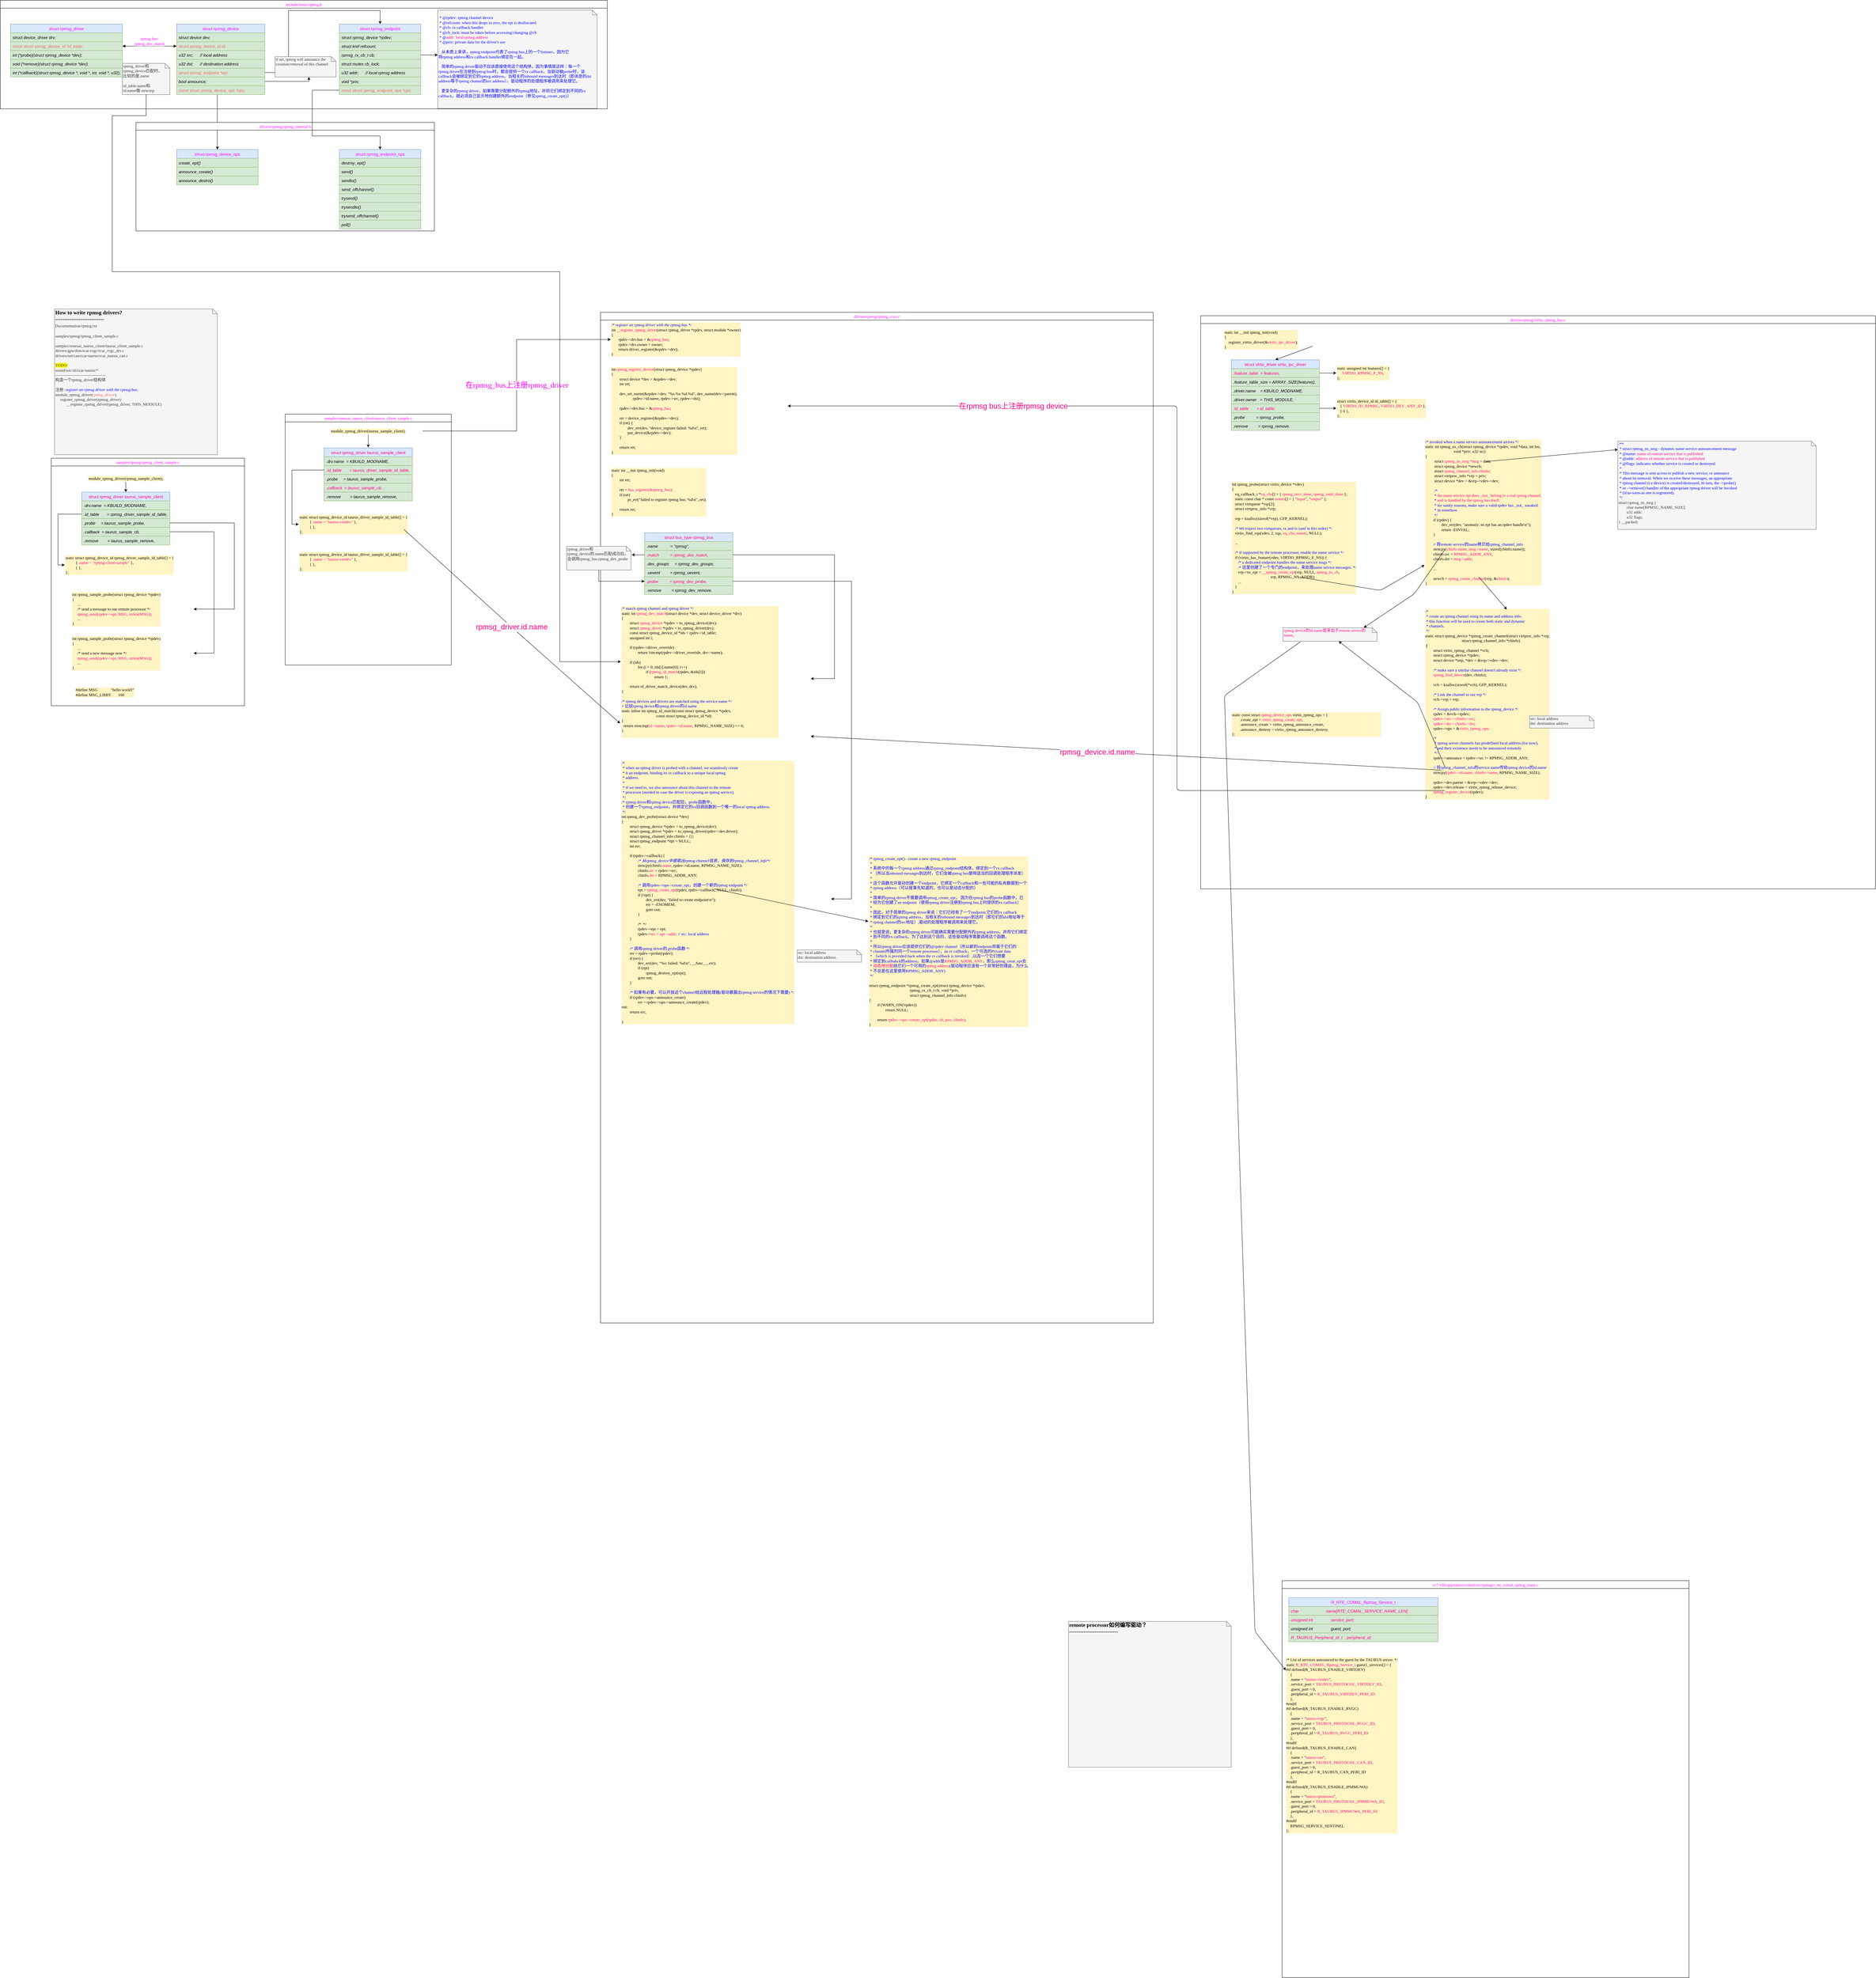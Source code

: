 <mxfile version="13.5.3" type="github">
  <diagram id="En-_3escWLUhismutuOt" name="第 1 页">
    <mxGraphModel dx="7985" dy="4208" grid="1" gridSize="10" guides="1" tooltips="1" connect="1" arrows="1" fold="1" page="1" pageScale="1" pageWidth="10000" pageHeight="8000" math="0" shadow="0">
      <root>
        <mxCell id="0" />
        <mxCell id="1" parent="0" />
        <mxCell id="Eo5dm-Wqf6loFh02fLz2-63" value="include/linux/rpmsg.h" style="swimlane;fontStyle=0;fontFamily=Lucida Console;fontColor=#FF00FF;" parent="1" vertex="1">
          <mxGeometry x="40" y="40" width="1790" height="320" as="geometry" />
        </mxCell>
        <mxCell id="Eo5dm-Wqf6loFh02fLz2-51" value="struct rpmsg_endpoint" style="swimlane;fontStyle=0;childLayout=stackLayout;horizontal=1;startSize=26;fillColor=#dae8fc;horizontalStack=0;resizeParent=1;resizeParentMax=0;resizeLast=0;collapsible=1;marginBottom=0;strokeColor=#6c8ebf;fontColor=#FF00FF;" parent="Eo5dm-Wqf6loFh02fLz2-63" vertex="1">
          <mxGeometry x="1000" y="70" width="240" height="208" as="geometry">
            <mxRectangle x="150" y="130" width="100" height="26" as="alternateBounds" />
          </mxGeometry>
        </mxCell>
        <mxCell id="Eo5dm-Wqf6loFh02fLz2-52" value="struct rpmsg_device *rpdev;" style="text;strokeColor=#82b366;fillColor=#d5e8d4;align=left;verticalAlign=top;spacingLeft=4;spacingRight=4;overflow=hidden;rotatable=0;points=[[0,0.5],[1,0.5]];portConstraint=eastwest;fontStyle=2" parent="Eo5dm-Wqf6loFh02fLz2-51" vertex="1">
          <mxGeometry y="26" width="240" height="26" as="geometry" />
        </mxCell>
        <mxCell id="Eo5dm-Wqf6loFh02fLz2-53" value="struct kref refcount;" style="text;strokeColor=#82b366;fillColor=#d5e8d4;align=left;verticalAlign=top;spacingLeft=4;spacingRight=4;overflow=hidden;rotatable=0;points=[[0,0.5],[1,0.5]];portConstraint=eastwest;fontStyle=2" parent="Eo5dm-Wqf6loFh02fLz2-51" vertex="1">
          <mxGeometry y="52" width="240" height="26" as="geometry" />
        </mxCell>
        <mxCell id="Eo5dm-Wqf6loFh02fLz2-54" value="rpmsg_rx_cb_t cb;" style="text;strokeColor=#82b366;fillColor=#d5e8d4;align=left;verticalAlign=top;spacingLeft=4;spacingRight=4;overflow=hidden;rotatable=0;points=[[0,0.5],[1,0.5]];portConstraint=eastwest;fontStyle=2" parent="Eo5dm-Wqf6loFh02fLz2-51" vertex="1">
          <mxGeometry y="78" width="240" height="26" as="geometry" />
        </mxCell>
        <mxCell id="Eo5dm-Wqf6loFh02fLz2-55" value="struct mutex cb_lock;" style="text;strokeColor=#82b366;fillColor=#d5e8d4;align=left;verticalAlign=top;spacingLeft=4;spacingRight=4;overflow=hidden;rotatable=0;points=[[0,0.5],[1,0.5]];portConstraint=eastwest;fontStyle=2" parent="Eo5dm-Wqf6loFh02fLz2-51" vertex="1">
          <mxGeometry y="104" width="240" height="26" as="geometry" />
        </mxCell>
        <mxCell id="Eo5dm-Wqf6loFh02fLz2-56" value="u32 addr;      // local rpmsg address" style="text;strokeColor=#82b366;fillColor=#d5e8d4;align=left;verticalAlign=top;spacingLeft=4;spacingRight=4;overflow=hidden;rotatable=0;points=[[0,0.5],[1,0.5]];portConstraint=eastwest;fontStyle=2" parent="Eo5dm-Wqf6loFh02fLz2-51" vertex="1">
          <mxGeometry y="130" width="240" height="26" as="geometry" />
        </mxCell>
        <mxCell id="Eo5dm-Wqf6loFh02fLz2-57" value="void *priv;" style="text;strokeColor=#82b366;fillColor=#d5e8d4;align=left;verticalAlign=top;spacingLeft=4;spacingRight=4;overflow=hidden;rotatable=0;points=[[0,0.5],[1,0.5]];portConstraint=eastwest;fontStyle=2" parent="Eo5dm-Wqf6loFh02fLz2-51" vertex="1">
          <mxGeometry y="156" width="240" height="26" as="geometry" />
        </mxCell>
        <mxCell id="Eo5dm-Wqf6loFh02fLz2-58" value="const struct rpmsg_endpoint_ops *ops;" style="text;strokeColor=#82b366;fillColor=#d5e8d4;align=left;verticalAlign=top;spacingLeft=4;spacingRight=4;overflow=hidden;rotatable=0;points=[[0,0.5],[1,0.5]];portConstraint=eastwest;fontStyle=2;fontColor=#EA6B66;" parent="Eo5dm-Wqf6loFh02fLz2-51" vertex="1">
          <mxGeometry y="182" width="240" height="26" as="geometry" />
        </mxCell>
        <mxCell id="Eo5dm-Wqf6loFh02fLz2-39" value="struct rpmsg_device" style="swimlane;fontStyle=0;childLayout=stackLayout;horizontal=1;startSize=26;fillColor=#dae8fc;horizontalStack=0;resizeParent=1;resizeParentMax=0;resizeLast=0;collapsible=1;marginBottom=0;strokeColor=#6c8ebf;fontColor=#FF00FF;" parent="Eo5dm-Wqf6loFh02fLz2-63" vertex="1">
          <mxGeometry x="520" y="70" width="260" height="208" as="geometry">
            <mxRectangle x="150" y="130" width="100" height="26" as="alternateBounds" />
          </mxGeometry>
        </mxCell>
        <mxCell id="Eo5dm-Wqf6loFh02fLz2-40" value="struct device dev;" style="text;strokeColor=#82b366;fillColor=#d5e8d4;align=left;verticalAlign=top;spacingLeft=4;spacingRight=4;overflow=hidden;rotatable=0;points=[[0,0.5],[1,0.5]];portConstraint=eastwest;fontStyle=2" parent="Eo5dm-Wqf6loFh02fLz2-39" vertex="1">
          <mxGeometry y="26" width="260" height="26" as="geometry" />
        </mxCell>
        <mxCell id="Eo5dm-Wqf6loFh02fLz2-41" value="struct rpmsg_device_id id;" style="text;strokeColor=#82b366;fillColor=#d5e8d4;align=left;verticalAlign=top;spacingLeft=4;spacingRight=4;overflow=hidden;rotatable=0;points=[[0,0.5],[1,0.5]];portConstraint=eastwest;fontStyle=2;fontColor=#EA6B66;" parent="Eo5dm-Wqf6loFh02fLz2-39" vertex="1">
          <mxGeometry y="52" width="260" height="26" as="geometry" />
        </mxCell>
        <mxCell id="Eo5dm-Wqf6loFh02fLz2-42" value="u32 src;      // local address" style="text;strokeColor=#82b366;fillColor=#d5e8d4;align=left;verticalAlign=top;spacingLeft=4;spacingRight=4;overflow=hidden;rotatable=0;points=[[0,0.5],[1,0.5]];portConstraint=eastwest;fontStyle=2" parent="Eo5dm-Wqf6loFh02fLz2-39" vertex="1">
          <mxGeometry y="78" width="260" height="26" as="geometry" />
        </mxCell>
        <mxCell id="Eo5dm-Wqf6loFh02fLz2-43" value="u32 dst;      // destination address" style="text;strokeColor=#82b366;fillColor=#d5e8d4;align=left;verticalAlign=top;spacingLeft=4;spacingRight=4;overflow=hidden;rotatable=0;points=[[0,0.5],[1,0.5]];portConstraint=eastwest;fontStyle=2" parent="Eo5dm-Wqf6loFh02fLz2-39" vertex="1">
          <mxGeometry y="104" width="260" height="26" as="geometry" />
        </mxCell>
        <mxCell id="Eo5dm-Wqf6loFh02fLz2-44" value="struct rpmsg_endpoint *ept;" style="text;strokeColor=#82b366;fillColor=#d5e8d4;align=left;verticalAlign=top;spacingLeft=4;spacingRight=4;overflow=hidden;rotatable=0;points=[[0,0.5],[1,0.5]];portConstraint=eastwest;fontStyle=2;fontColor=#EA6B66;" parent="Eo5dm-Wqf6loFh02fLz2-39" vertex="1">
          <mxGeometry y="130" width="260" height="26" as="geometry" />
        </mxCell>
        <mxCell id="Eo5dm-Wqf6loFh02fLz2-45" value="bool announce;" style="text;strokeColor=#82b366;fillColor=#d5e8d4;align=left;verticalAlign=top;spacingLeft=4;spacingRight=4;overflow=hidden;rotatable=0;points=[[0,0.5],[1,0.5]];portConstraint=eastwest;fontStyle=2" parent="Eo5dm-Wqf6loFh02fLz2-39" vertex="1">
          <mxGeometry y="156" width="260" height="26" as="geometry" />
        </mxCell>
        <mxCell id="Eo5dm-Wqf6loFh02fLz2-46" value="const struct rpmsg_device_ops *ops;" style="text;strokeColor=#82b366;fillColor=#d5e8d4;align=left;verticalAlign=top;spacingLeft=4;spacingRight=4;overflow=hidden;rotatable=0;points=[[0,0.5],[1,0.5]];portConstraint=eastwest;fontStyle=2;fontColor=#EA6B66;" parent="Eo5dm-Wqf6loFh02fLz2-39" vertex="1">
          <mxGeometry y="182" width="260" height="26" as="geometry" />
        </mxCell>
        <mxCell id="Eo5dm-Wqf6loFh02fLz2-34" value="struct rpmsg_driver" style="swimlane;fontStyle=0;childLayout=stackLayout;horizontal=1;startSize=26;fillColor=#dae8fc;horizontalStack=0;resizeParent=1;resizeParentMax=0;resizeLast=0;collapsible=1;marginBottom=0;strokeColor=#6c8ebf;fontColor=#FF00FF;" parent="Eo5dm-Wqf6loFh02fLz2-63" vertex="1">
          <mxGeometry x="30" y="70" width="330" height="156" as="geometry">
            <mxRectangle x="150" y="130" width="100" height="26" as="alternateBounds" />
          </mxGeometry>
        </mxCell>
        <mxCell id="Eo5dm-Wqf6loFh02fLz2-35" value="struct device_driver drv;" style="text;strokeColor=#82b366;fillColor=#d5e8d4;align=left;verticalAlign=top;spacingLeft=4;spacingRight=4;overflow=hidden;rotatable=0;points=[[0,0.5],[1,0.5]];portConstraint=eastwest;fontStyle=2" parent="Eo5dm-Wqf6loFh02fLz2-34" vertex="1">
          <mxGeometry y="26" width="330" height="26" as="geometry" />
        </mxCell>
        <mxCell id="Eo5dm-Wqf6loFh02fLz2-36" value="const struct rpmsg_device_id *id_table;" style="text;strokeColor=#82b366;fillColor=#d5e8d4;align=left;verticalAlign=top;spacingLeft=4;spacingRight=4;overflow=hidden;rotatable=0;points=[[0,0.5],[1,0.5]];portConstraint=eastwest;fontStyle=2;fontColor=#EA6B66;" parent="Eo5dm-Wqf6loFh02fLz2-34" vertex="1">
          <mxGeometry y="52" width="330" height="26" as="geometry" />
        </mxCell>
        <mxCell id="Eo5dm-Wqf6loFh02fLz2-37" value="int (*probe)(struct rpmsg_device *dev);" style="text;strokeColor=#82b366;fillColor=#d5e8d4;align=left;verticalAlign=top;spacingLeft=4;spacingRight=4;overflow=hidden;rotatable=0;points=[[0,0.5],[1,0.5]];portConstraint=eastwest;fontStyle=2" parent="Eo5dm-Wqf6loFh02fLz2-34" vertex="1">
          <mxGeometry y="78" width="330" height="26" as="geometry" />
        </mxCell>
        <mxCell id="Eo5dm-Wqf6loFh02fLz2-38" value="void (*remove)(struct rpmsg_device *dev);" style="text;strokeColor=#82b366;fillColor=#d5e8d4;align=left;verticalAlign=top;spacingLeft=4;spacingRight=4;overflow=hidden;rotatable=0;points=[[0,0.5],[1,0.5]];portConstraint=eastwest;fontStyle=2" parent="Eo5dm-Wqf6loFh02fLz2-34" vertex="1">
          <mxGeometry y="104" width="330" height="26" as="geometry" />
        </mxCell>
        <mxCell id="Eo5dm-Wqf6loFh02fLz2-67" value="int (*callback)(struct rpmsg_device *, void *, int, void *, u32);" style="text;strokeColor=#82b366;fillColor=#d5e8d4;align=left;verticalAlign=top;spacingLeft=4;spacingRight=4;overflow=hidden;rotatable=0;points=[[0,0.5],[1,0.5]];portConstraint=eastwest;fontStyle=2" parent="Eo5dm-Wqf6loFh02fLz2-34" vertex="1">
          <mxGeometry y="130" width="330" height="26" as="geometry" />
        </mxCell>
        <mxCell id="Eo5dm-Wqf6loFh02fLz2-71" value="" style="endArrow=block;startArrow=block;endFill=1;startFill=1;html=1;fontFamily=Lucida Console;fontColor=#EA6B66;exitX=1;exitY=0.5;exitDx=0;exitDy=0;entryX=0;entryY=0.5;entryDx=0;entryDy=0;" parent="Eo5dm-Wqf6loFh02fLz2-63" source="Eo5dm-Wqf6loFh02fLz2-36" target="Eo5dm-Wqf6loFh02fLz2-41" edge="1">
          <mxGeometry width="160" relative="1" as="geometry">
            <mxPoint x="370" y="130" as="sourcePoint" />
            <mxPoint x="530" y="130" as="targetPoint" />
          </mxGeometry>
        </mxCell>
        <mxCell id="Eo5dm-Wqf6loFh02fLz2-73" value="&lt;div&gt;&lt;div&gt;&lt;font color=&quot;#FF00FF&quot;&gt;&lt;span style=&quot;background-color: rgb(255 , 255 , 255)&quot;&gt;rpmsg bus:&lt;/span&gt;&lt;/font&gt;&lt;/div&gt;&lt;div&gt;&lt;font color=&quot;#FF00FF&quot;&gt;&lt;span style=&quot;background-color: rgb(255 , 255 , 255)&quot;&gt;rpmsg_dev_match&lt;/span&gt;&lt;/font&gt;&lt;/div&gt;&lt;/div&gt;" style="text;html=1;strokeColor=none;fillColor=none;align=center;verticalAlign=middle;whiteSpace=wrap;rounded=0;fontFamily=Lucida Console;fontColor=#EA6B66;" parent="Eo5dm-Wqf6loFh02fLz2-63" vertex="1">
          <mxGeometry x="380" y="110" width="120" height="20" as="geometry" />
        </mxCell>
        <mxCell id="Eo5dm-Wqf6loFh02fLz2-109" style="edgeStyle=orthogonalEdgeStyle;rounded=0;orthogonalLoop=1;jettySize=auto;html=1;fontFamily=Lucida Console;fontColor=#000000;entryX=0.5;entryY=0;entryDx=0;entryDy=0;" parent="Eo5dm-Wqf6loFh02fLz2-63" source="Eo5dm-Wqf6loFh02fLz2-44" target="Eo5dm-Wqf6loFh02fLz2-51" edge="1">
          <mxGeometry relative="1" as="geometry">
            <mxPoint x="880" y="30" as="targetPoint" />
            <Array as="points">
              <mxPoint x="850" y="213" />
              <mxPoint x="850" y="30" />
              <mxPoint x="1120" y="30" />
            </Array>
          </mxGeometry>
        </mxCell>
        <mxCell id="Eo5dm-Wqf6loFh02fLz2-150" value="&lt;div&gt;rpmsg_driver和&lt;/div&gt;&lt;div&gt;rpmsg_device匹配时，&lt;/div&gt;&lt;div&gt;比较的是.name&lt;/div&gt;&lt;div&gt;&lt;br&gt;&lt;/div&gt;&lt;div&gt;id_table.name和 &lt;br&gt;&lt;/div&gt;&lt;div&gt;id.name做 strncmp&lt;br&gt;&lt;/div&gt;" style="shape=note;whiteSpace=wrap;html=1;size=14;verticalAlign=top;align=left;spacingTop=-6;fontFamily=Lucida Console;fontColor=#333333;fillColor=#f5f5f5;strokeColor=#666666;" parent="Eo5dm-Wqf6loFh02fLz2-63" vertex="1">
          <mxGeometry x="360" y="186" width="140" height="92" as="geometry" />
        </mxCell>
        <mxCell id="Eo5dm-Wqf6loFh02fLz2-229" value="if set, rpmsg will announce the creation/removal of this channel" style="shape=note;whiteSpace=wrap;html=1;size=14;verticalAlign=top;align=left;spacingTop=-6;fontFamily=Lucida Console;fontColor=#333333;fillColor=#f5f5f5;strokeColor=#666666;" parent="Eo5dm-Wqf6loFh02fLz2-63" vertex="1">
          <mxGeometry x="810" y="166" width="180" height="60" as="geometry" />
        </mxCell>
        <mxCell id="Eo5dm-Wqf6loFh02fLz2-230" style="edgeStyle=orthogonalEdgeStyle;rounded=0;orthogonalLoop=1;jettySize=auto;html=1;fontFamily=Lucida Console;fontColor=#FF00FF;" parent="Eo5dm-Wqf6loFh02fLz2-63" source="Eo5dm-Wqf6loFh02fLz2-45" target="Eo5dm-Wqf6loFh02fLz2-229" edge="1">
          <mxGeometry relative="1" as="geometry">
            <Array as="points">
              <mxPoint x="910" y="239" />
            </Array>
          </mxGeometry>
        </mxCell>
        <mxCell id="Eo5dm-Wqf6loFh02fLz2-231" value="&amp;nbsp;&lt;font color=&quot;#0000FF&quot;&gt;&amp;nbsp;&amp;nbsp;&amp;nbsp;&amp;nbsp;&amp;nbsp;&amp;nbsp;&amp;nbsp;&amp;nbsp;&amp;nbsp;&amp;nbsp;&amp;nbsp;&amp;nbsp;&amp;nbsp;&amp;nbsp;&amp;nbsp;&amp;nbsp;&amp;nbsp;&amp;nbsp;&amp;nbsp;&amp;nbsp;&amp;nbsp;&amp;nbsp;&amp;nbsp;&amp;nbsp;&amp;nbsp;&amp;nbsp;&amp;nbsp;&amp;nbsp;&amp;nbsp;&amp;nbsp;&amp;nbsp;&amp;nbsp;&amp;nbsp;&amp;nbsp;&amp;nbsp;&amp;nbsp;&amp;nbsp;&amp;nbsp;&amp;nbsp;&amp;nbsp;&amp;nbsp;&amp;nbsp;&amp;nbsp;&amp;nbsp;&amp;nbsp;&amp;nbsp;&amp;nbsp;&amp;nbsp;&amp;nbsp;&amp;nbsp;&amp;nbsp;&amp;nbsp;&amp;nbsp;&amp;nbsp;&amp;nbsp;&amp;nbsp;&amp;nbsp;&amp;nbsp;&amp;nbsp; &lt;br&gt;&lt;/font&gt;&lt;div&gt;&lt;font color=&quot;#0000FF&quot;&gt;&amp;nbsp;* @rpdev: rpmsg channel device&lt;br&gt;&lt;/font&gt;&lt;/div&gt;&lt;div&gt;&lt;font color=&quot;#0000FF&quot;&gt;&amp;nbsp;* @refcount: when this drops to zero, the ept is deallocated&lt;/font&gt;&lt;/div&gt;&lt;font color=&quot;#0000FF&quot;&gt;&amp;nbsp;* @cb: rx callback handler&lt;br&gt;&amp;nbsp;* @cb_lock: must be taken before accessing/changing @cb&lt;br&gt;&amp;nbsp;* @&lt;font color=&quot;#FF0080&quot;&gt;addr: local rpmsg address&lt;/font&gt;&lt;br&gt;&lt;/font&gt;&lt;div&gt;&lt;font color=&quot;#0000FF&quot;&gt;&amp;nbsp;* @priv: private data for the driver&#39;s use&lt;/font&gt;&lt;/div&gt;&lt;div&gt;&lt;font color=&quot;#0000FF&quot;&gt;&lt;br&gt;&lt;/font&gt;&lt;/div&gt;&lt;div&gt;&lt;font color=&quot;#0000FF&quot;&gt;&amp;nbsp;&amp;nbsp; 从本质上来讲，rpmsg endpoint代表了rpmsg bus上的一个listener，因为它&lt;/font&gt;&lt;/div&gt;&lt;div&gt;&lt;font color=&quot;#0000FF&quot;&gt;将rpmsg address和rx callback handler绑定在一起。&lt;/font&gt;&lt;/div&gt;&lt;div&gt;&lt;font color=&quot;#0000FF&quot;&gt;&amp;nbsp;&amp;nbsp; &lt;br&gt;&lt;/font&gt;&lt;/div&gt;&lt;div&gt;&lt;font color=&quot;#0000FF&quot;&gt;&amp;nbsp;&amp;nbsp; 简单的rpmsg driver驱动不应该直接使用这个结构体，因为事情是这样：每一个&lt;/font&gt;&lt;/div&gt;&lt;div&gt;&lt;font color=&quot;#0000FF&quot;&gt;rpmsg driver在注册到rpmsg bus时，都会提供一个rx callback，当驱动被probe时，该callback会被绑定到它的rpmsg address。当相关的inbound messages到达时（即消息的dst address等于rpmsg channel的src address），驱动程序的处理程序被调用来处理它。&lt;/font&gt;&lt;/div&gt;&lt;div&gt;&lt;font color=&quot;#0000FF&quot;&gt;&lt;br&gt;&lt;/font&gt;&lt;/div&gt;&lt;div&gt;&lt;font color=&quot;#0000FF&quot;&gt;&amp;nbsp;&amp;nbsp; 更复杂的rpmsg driver，如果需要分配额外的rpmsg地址，并将它们绑定到不同的rx callback，就必须自己显示地创建额外的endpoint（参见rpmsg_create_ept()）&lt;br&gt;&lt;/font&gt;&lt;/div&gt;&lt;div&gt;&lt;font color=&quot;#0000FF&quot;&gt;&lt;br&gt;&lt;/font&gt;&lt;/div&gt;&lt;div&gt;&lt;font color=&quot;#0000FF&quot;&gt;&lt;/font&gt;&lt;br&gt;&lt;/div&gt;" style="shape=note;whiteSpace=wrap;html=1;size=14;verticalAlign=top;align=left;spacingTop=-6;fontFamily=Lucida Console;fontColor=#333333;fillColor=#f5f5f5;strokeColor=#666666;" parent="Eo5dm-Wqf6loFh02fLz2-63" vertex="1">
          <mxGeometry x="1290" y="29" width="470" height="290" as="geometry" />
        </mxCell>
        <mxCell id="Eo5dm-Wqf6loFh02fLz2-232" style="edgeStyle=orthogonalEdgeStyle;rounded=0;orthogonalLoop=1;jettySize=auto;html=1;entryX=0;entryY=0.455;entryDx=0;entryDy=0;entryPerimeter=0;fontFamily=Lucida Console;fontColor=#FF00FF;" parent="Eo5dm-Wqf6loFh02fLz2-63" source="Eo5dm-Wqf6loFh02fLz2-54" target="Eo5dm-Wqf6loFh02fLz2-231" edge="1">
          <mxGeometry relative="1" as="geometry" />
        </mxCell>
        <mxCell id="Eo5dm-Wqf6loFh02fLz2-103" style="edgeStyle=orthogonalEdgeStyle;rounded=0;orthogonalLoop=1;jettySize=auto;html=1;fontFamily=Lucida Console;fontColor=#000000;entryX=0.5;entryY=0;entryDx=0;entryDy=0;" parent="1" source="Eo5dm-Wqf6loFh02fLz2-46" target="Eo5dm-Wqf6loFh02fLz2-85" edge="1">
          <mxGeometry relative="1" as="geometry">
            <mxPoint x="680" y="460" as="targetPoint" />
            <Array as="points">
              <mxPoint x="680" y="350" />
              <mxPoint x="680" y="350" />
            </Array>
          </mxGeometry>
        </mxCell>
        <mxCell id="Eo5dm-Wqf6loFh02fLz2-76" value="drivers/rpmsg/rpmsg_internal.h" style="swimlane;fontStyle=0;fontFamily=Lucida Console;fontColor=#FF00FF;" parent="1" vertex="1">
          <mxGeometry x="440" y="400" width="880" height="320" as="geometry" />
        </mxCell>
        <mxCell id="Eo5dm-Wqf6loFh02fLz2-105" value="struct rpmsg_endpoint_ops" style="swimlane;fontStyle=0;childLayout=stackLayout;horizontal=1;startSize=26;fillColor=#dae8fc;horizontalStack=0;resizeParent=1;resizeParentMax=0;resizeLast=0;collapsible=1;marginBottom=0;strokeColor=#6c8ebf;fontColor=#FF00FF;" parent="Eo5dm-Wqf6loFh02fLz2-76" vertex="1">
          <mxGeometry x="600" y="80" width="240" height="234" as="geometry">
            <mxRectangle x="150" y="130" width="100" height="26" as="alternateBounds" />
          </mxGeometry>
        </mxCell>
        <mxCell id="Eo5dm-Wqf6loFh02fLz2-106" value="destroy_ept()" style="text;strokeColor=#82b366;fillColor=#d5e8d4;align=left;verticalAlign=top;spacingLeft=4;spacingRight=4;overflow=hidden;rotatable=0;points=[[0,0.5],[1,0.5]];portConstraint=eastwest;fontStyle=2" parent="Eo5dm-Wqf6loFh02fLz2-105" vertex="1">
          <mxGeometry y="26" width="240" height="26" as="geometry" />
        </mxCell>
        <mxCell id="Eo5dm-Wqf6loFh02fLz2-107" value="send()" style="text;strokeColor=#82b366;fillColor=#d5e8d4;align=left;verticalAlign=top;spacingLeft=4;spacingRight=4;overflow=hidden;rotatable=0;points=[[0,0.5],[1,0.5]];portConstraint=eastwest;fontStyle=2;" parent="Eo5dm-Wqf6loFh02fLz2-105" vertex="1">
          <mxGeometry y="52" width="240" height="26" as="geometry" />
        </mxCell>
        <mxCell id="Eo5dm-Wqf6loFh02fLz2-108" value="sendto()" style="text;strokeColor=#82b366;fillColor=#d5e8d4;align=left;verticalAlign=top;spacingLeft=4;spacingRight=4;overflow=hidden;rotatable=0;points=[[0,0.5],[1,0.5]];portConstraint=eastwest;fontStyle=2" parent="Eo5dm-Wqf6loFh02fLz2-105" vertex="1">
          <mxGeometry y="78" width="240" height="26" as="geometry" />
        </mxCell>
        <mxCell id="Eo5dm-Wqf6loFh02fLz2-114" value="send_offchannel()" style="text;strokeColor=#82b366;fillColor=#d5e8d4;align=left;verticalAlign=top;spacingLeft=4;spacingRight=4;overflow=hidden;rotatable=0;points=[[0,0.5],[1,0.5]];portConstraint=eastwest;fontStyle=2" parent="Eo5dm-Wqf6loFh02fLz2-105" vertex="1">
          <mxGeometry y="104" width="240" height="26" as="geometry" />
        </mxCell>
        <mxCell id="Eo5dm-Wqf6loFh02fLz2-125" value="trysend()" style="text;strokeColor=#82b366;fillColor=#d5e8d4;align=left;verticalAlign=top;spacingLeft=4;spacingRight=4;overflow=hidden;rotatable=0;points=[[0,0.5],[1,0.5]];portConstraint=eastwest;fontStyle=2" parent="Eo5dm-Wqf6loFh02fLz2-105" vertex="1">
          <mxGeometry y="130" width="240" height="26" as="geometry" />
        </mxCell>
        <mxCell id="Eo5dm-Wqf6loFh02fLz2-126" value="trysendto()" style="text;strokeColor=#82b366;fillColor=#d5e8d4;align=left;verticalAlign=top;spacingLeft=4;spacingRight=4;overflow=hidden;rotatable=0;points=[[0,0.5],[1,0.5]];portConstraint=eastwest;fontStyle=2" parent="Eo5dm-Wqf6loFh02fLz2-105" vertex="1">
          <mxGeometry y="156" width="240" height="26" as="geometry" />
        </mxCell>
        <mxCell id="Eo5dm-Wqf6loFh02fLz2-127" value="trysend_offchannel()" style="text;strokeColor=#82b366;fillColor=#d5e8d4;align=left;verticalAlign=top;spacingLeft=4;spacingRight=4;overflow=hidden;rotatable=0;points=[[0,0.5],[1,0.5]];portConstraint=eastwest;fontStyle=2" parent="Eo5dm-Wqf6loFh02fLz2-105" vertex="1">
          <mxGeometry y="182" width="240" height="26" as="geometry" />
        </mxCell>
        <mxCell id="Eo5dm-Wqf6loFh02fLz2-128" value="poll()" style="text;strokeColor=#82b366;fillColor=#d5e8d4;align=left;verticalAlign=top;spacingLeft=4;spacingRight=4;overflow=hidden;rotatable=0;points=[[0,0.5],[1,0.5]];portConstraint=eastwest;fontStyle=2" parent="Eo5dm-Wqf6loFh02fLz2-105" vertex="1">
          <mxGeometry y="208" width="240" height="26" as="geometry" />
        </mxCell>
        <mxCell id="Eo5dm-Wqf6loFh02fLz2-85" value="struct rpmsg_device_ops" style="swimlane;fontStyle=0;childLayout=stackLayout;horizontal=1;startSize=26;fillColor=#dae8fc;horizontalStack=0;resizeParent=1;resizeParentMax=0;resizeLast=0;collapsible=1;marginBottom=0;strokeColor=#6c8ebf;fontColor=#FF00FF;" parent="Eo5dm-Wqf6loFh02fLz2-76" vertex="1">
          <mxGeometry x="120" y="80" width="240" height="104" as="geometry">
            <mxRectangle x="150" y="130" width="100" height="26" as="alternateBounds" />
          </mxGeometry>
        </mxCell>
        <mxCell id="Eo5dm-Wqf6loFh02fLz2-86" value="create_ept()" style="text;strokeColor=#82b366;fillColor=#d5e8d4;align=left;verticalAlign=top;spacingLeft=4;spacingRight=4;overflow=hidden;rotatable=0;points=[[0,0.5],[1,0.5]];portConstraint=eastwest;fontStyle=2" parent="Eo5dm-Wqf6loFh02fLz2-85" vertex="1">
          <mxGeometry y="26" width="240" height="26" as="geometry" />
        </mxCell>
        <mxCell id="Eo5dm-Wqf6loFh02fLz2-87" value="announce_create()" style="text;strokeColor=#82b366;fillColor=#d5e8d4;align=left;verticalAlign=top;spacingLeft=4;spacingRight=4;overflow=hidden;rotatable=0;points=[[0,0.5],[1,0.5]];portConstraint=eastwest;fontStyle=2;" parent="Eo5dm-Wqf6loFh02fLz2-85" vertex="1">
          <mxGeometry y="52" width="240" height="26" as="geometry" />
        </mxCell>
        <mxCell id="Eo5dm-Wqf6loFh02fLz2-88" value="announce_destro()" style="text;strokeColor=#82b366;fillColor=#d5e8d4;align=left;verticalAlign=top;spacingLeft=4;spacingRight=4;overflow=hidden;rotatable=0;points=[[0,0.5],[1,0.5]];portConstraint=eastwest;fontStyle=2" parent="Eo5dm-Wqf6loFh02fLz2-85" vertex="1">
          <mxGeometry y="78" width="240" height="26" as="geometry" />
        </mxCell>
        <mxCell id="Eo5dm-Wqf6loFh02fLz2-129" style="edgeStyle=orthogonalEdgeStyle;rounded=0;orthogonalLoop=1;jettySize=auto;html=1;fontFamily=Lucida Console;fontColor=#000000;" parent="1" source="Eo5dm-Wqf6loFh02fLz2-58" target="Eo5dm-Wqf6loFh02fLz2-105" edge="1">
          <mxGeometry relative="1" as="geometry">
            <mxPoint x="960" y="450.0" as="targetPoint" />
            <Array as="points">
              <mxPoint x="960" y="305" />
              <mxPoint x="960" y="440" />
              <mxPoint x="1160" y="440" />
            </Array>
          </mxGeometry>
        </mxCell>
        <mxCell id="Eo5dm-Wqf6loFh02fLz2-131" value="samples/renesas_taurus_client/taurus_client_sample.c" style="swimlane;fontStyle=0;fontFamily=Lucida Console;fontColor=#FF00FF;" parent="1" vertex="1">
          <mxGeometry x="880" y="1260" width="490" height="740" as="geometry" />
        </mxCell>
        <mxCell id="Eo5dm-Wqf6loFh02fLz2-178" style="edgeStyle=orthogonalEdgeStyle;rounded=0;orthogonalLoop=1;jettySize=auto;html=1;entryX=0.5;entryY=-0.009;entryDx=0;entryDy=0;entryPerimeter=0;fontFamily=Lucida Console;fontColor=#000000;" parent="Eo5dm-Wqf6loFh02fLz2-131" source="Eo5dm-Wqf6loFh02fLz2-175" target="Eo5dm-Wqf6loFh02fLz2-145" edge="1">
          <mxGeometry relative="1" as="geometry" />
        </mxCell>
        <mxCell id="Eo5dm-Wqf6loFh02fLz2-175" value="module_rpmsg_driver(taurus_sample_client);" style="text;html=1;strokeColor=none;fillColor=none;align=center;verticalAlign=middle;whiteSpace=wrap;rounded=0;fontFamily=Lucida Console;fontColor=#000000;shadow=0;labelBackgroundColor=#FFF4C3;" parent="Eo5dm-Wqf6loFh02fLz2-131" vertex="1">
          <mxGeometry x="85" y="40" width="320" height="20" as="geometry" />
        </mxCell>
        <mxCell id="Eo5dm-Wqf6loFh02fLz2-145" value="struct rpmsg_driver taurus_sample_client" style="swimlane;fontStyle=0;childLayout=stackLayout;horizontal=1;startSize=26;fillColor=#dae8fc;horizontalStack=0;resizeParent=1;resizeParentMax=0;resizeLast=0;collapsible=1;marginBottom=0;strokeColor=#6c8ebf;fontColor=#FF0080;" parent="Eo5dm-Wqf6loFh02fLz2-131" vertex="1">
          <mxGeometry x="115" y="100" width="260" height="156" as="geometry">
            <mxRectangle x="150" y="130" width="100" height="26" as="alternateBounds" />
          </mxGeometry>
        </mxCell>
        <mxCell id="Eo5dm-Wqf6loFh02fLz2-146" value=".drv.name  = KBUILD_MODNAME," style="text;strokeColor=#82b366;fillColor=#d5e8d4;align=left;verticalAlign=top;spacingLeft=4;spacingRight=4;overflow=hidden;rotatable=0;points=[[0,0.5],[1,0.5]];portConstraint=eastwest;fontStyle=2" parent="Eo5dm-Wqf6loFh02fLz2-145" vertex="1">
          <mxGeometry y="26" width="260" height="26" as="geometry" />
        </mxCell>
        <mxCell id="Eo5dm-Wqf6loFh02fLz2-174" value=".id_table       = taurus_driver_sample_id_table," style="text;strokeColor=#82b366;fillColor=#d5e8d4;align=left;verticalAlign=top;spacingLeft=4;spacingRight=4;overflow=hidden;rotatable=0;points=[[0,0.5],[1,0.5]];portConstraint=eastwest;fontStyle=2;fontColor=#FF0080;" parent="Eo5dm-Wqf6loFh02fLz2-145" vertex="1">
          <mxGeometry y="52" width="260" height="26" as="geometry" />
        </mxCell>
        <mxCell id="Eo5dm-Wqf6loFh02fLz2-147" value=".probe     = taurus_sample_probe," style="text;strokeColor=#82b366;fillColor=#d5e8d4;align=left;verticalAlign=top;spacingLeft=4;spacingRight=4;overflow=hidden;rotatable=0;points=[[0,0.5],[1,0.5]];portConstraint=eastwest;fontStyle=2;" parent="Eo5dm-Wqf6loFh02fLz2-145" vertex="1">
          <mxGeometry y="78" width="260" height="26" as="geometry" />
        </mxCell>
        <mxCell id="Eo5dm-Wqf6loFh02fLz2-148" value=".callback  = taurus_sample_cb," style="text;strokeColor=#82b366;fillColor=#d5e8d4;align=left;verticalAlign=top;spacingLeft=4;spacingRight=4;overflow=hidden;rotatable=0;points=[[0,0.5],[1,0.5]];portConstraint=eastwest;fontStyle=2;fontColor=#FF0080;" parent="Eo5dm-Wqf6loFh02fLz2-145" vertex="1">
          <mxGeometry y="104" width="260" height="26" as="geometry" />
        </mxCell>
        <mxCell id="Eo5dm-Wqf6loFh02fLz2-149" value=".remove        = taurus_sample_remove," style="text;strokeColor=#82b366;fillColor=#d5e8d4;align=left;verticalAlign=top;spacingLeft=4;spacingRight=4;overflow=hidden;rotatable=0;points=[[0,0.5],[1,0.5]];portConstraint=eastwest;fontStyle=2" parent="Eo5dm-Wqf6loFh02fLz2-145" vertex="1">
          <mxGeometry y="130" width="260" height="26" as="geometry" />
        </mxCell>
        <mxCell id="Eo5dm-Wqf6loFh02fLz2-179" value="&lt;div align=&quot;left&quot;&gt;static struct rpmsg_device_id taurus_driver_sample_id_table[] = {&lt;/div&gt;&lt;div align=&quot;left&quot;&gt;&amp;nbsp;&amp;nbsp;&amp;nbsp;&amp;nbsp;&amp;nbsp;&amp;nbsp;&amp;nbsp;&amp;nbsp;&amp;nbsp; { &lt;font color=&quot;#FF0080&quot;&gt;.name = &quot;taurus-virtdev&quot;&lt;/font&gt; },&lt;/div&gt;&lt;div align=&quot;left&quot;&gt;&amp;nbsp;&amp;nbsp;&amp;nbsp;&amp;nbsp;&amp;nbsp;&amp;nbsp;&amp;nbsp;&amp;nbsp;&amp;nbsp; { },&lt;/div&gt;&lt;div align=&quot;left&quot;&gt;};&lt;br&gt;&lt;/div&gt;" style="text;html=1;strokeColor=none;fillColor=none;align=left;verticalAlign=middle;whiteSpace=wrap;rounded=0;fontFamily=Lucida Console;fontColor=#000000;shadow=0;labelBackgroundColor=#FFF4C3;" parent="Eo5dm-Wqf6loFh02fLz2-131" vertex="1">
          <mxGeometry x="40" y="290" width="360" height="70" as="geometry" />
        </mxCell>
        <mxCell id="Eo5dm-Wqf6loFh02fLz2-180" style="edgeStyle=orthogonalEdgeStyle;rounded=0;orthogonalLoop=1;jettySize=auto;html=1;entryX=0;entryY=0.5;entryDx=0;entryDy=0;fontFamily=Lucida Console;fontColor=#000000;" parent="Eo5dm-Wqf6loFh02fLz2-131" source="Eo5dm-Wqf6loFh02fLz2-174" target="Eo5dm-Wqf6loFh02fLz2-179" edge="1">
          <mxGeometry relative="1" as="geometry" />
        </mxCell>
        <mxCell id="rIxsQ2cH_EEwt95zl_0N-11" value="&lt;div align=&quot;left&quot;&gt;static struct rpmsg_device_id taurus_driver_sample_id_table[] = {&lt;/div&gt;&lt;div align=&quot;left&quot;&gt;&amp;nbsp;&amp;nbsp;&amp;nbsp;&amp;nbsp;&amp;nbsp;&amp;nbsp;&amp;nbsp;&amp;nbsp;&amp;nbsp; { &lt;font color=&quot;#FF0080&quot;&gt;.name = &quot;taurus-virtdev&quot;&lt;/font&gt; },&lt;/div&gt;&lt;div align=&quot;left&quot;&gt;&amp;nbsp;&amp;nbsp;&amp;nbsp;&amp;nbsp;&amp;nbsp;&amp;nbsp;&amp;nbsp;&amp;nbsp;&amp;nbsp; { },&lt;/div&gt;&lt;div align=&quot;left&quot;&gt;};&lt;br&gt;&lt;/div&gt;" style="text;html=1;strokeColor=none;fillColor=none;align=left;verticalAlign=middle;whiteSpace=wrap;rounded=0;fontFamily=Lucida Console;fontColor=#000000;shadow=0;labelBackgroundColor=#FFF4C3;" vertex="1" parent="Eo5dm-Wqf6loFh02fLz2-131">
          <mxGeometry x="40" y="400" width="360" height="70" as="geometry" />
        </mxCell>
        <mxCell id="rIxsQ2cH_EEwt95zl_0N-22" value="&lt;font style=&quot;font-size: 22px&quot; color=&quot;#FF0080&quot;&gt;rpmsg_driver.id.name&lt;/font&gt;" style="endArrow=classic;html=1;entryX=-0.004;entryY=0.9;entryDx=0;entryDy=0;entryPerimeter=0;" edge="1" parent="Eo5dm-Wqf6loFh02fLz2-131" target="Eo5dm-Wqf6loFh02fLz2-212">
          <mxGeometry width="50" height="50" relative="1" as="geometry">
            <mxPoint x="350" y="340" as="sourcePoint" />
            <mxPoint x="480" y="400" as="targetPoint" />
            <Array as="points">
              <mxPoint x="670" y="630" />
            </Array>
          </mxGeometry>
        </mxCell>
        <mxCell id="Eo5dm-Wqf6loFh02fLz2-151" value="&lt;div&gt;&lt;font size=&quot;1&quot; color=&quot;#000000&quot;&gt;&lt;b style=&quot;font-size: 16px&quot;&gt;How to write rpmsg drivers?&lt;/b&gt;&lt;/font&gt;&lt;/div&gt;&lt;div&gt;&lt;font size=&quot;1&quot; color=&quot;#000000&quot;&gt;&lt;b style=&quot;font-size: 16px&quot;&gt;---------------------------&lt;br&gt;&lt;/b&gt;&lt;/font&gt;&lt;/div&gt;&lt;div&gt;&lt;font size=&quot;1&quot; color=&quot;#000000&quot;&gt;&lt;b style=&quot;font-size: 16px&quot;&gt;&lt;/b&gt;&lt;/font&gt;Documentation/rpmsg.txt&lt;br&gt;&lt;/div&gt;&lt;div&gt;&lt;br&gt;&lt;/div&gt;&lt;div&gt;samples/rpmsg/rpmsg_client_sample.c&lt;/div&gt;&lt;div&gt;&lt;br&gt;&lt;/div&gt;&lt;div&gt;samples/renesas_taurus_client/taurus_client_sample.c&lt;br&gt;&lt;/div&gt;&lt;div&gt;drivers/gpu/drm/rcar-rvgc/rcar_rvgc_drv.c&lt;/div&gt;&lt;div&gt;drivers/net/can/rcar-taurus/rcar_taurus_can.c&lt;/div&gt;&lt;div&gt;&lt;br&gt;&lt;/div&gt;&lt;div&gt;&lt;span style=&quot;background-color: rgb(255 , 255 , 0)&quot;&gt;TODO:&lt;/span&gt;&lt;br&gt;&lt;/div&gt;&lt;div&gt;sound/soc/sh/rcar-taurus/*&lt;/div&gt;&lt;div&gt;-------------------------------------&lt;/div&gt;&lt;div&gt;构造一个rpmsg_driver结构体&lt;/div&gt;&lt;div&gt;&lt;br&gt;&lt;/div&gt;&lt;div&gt;注册: &lt;font color=&quot;#0000FF&quot;&gt;&lt;i&gt;register an rpmsg driver with the rpmsg bus.&lt;/i&gt;&lt;/font&gt;&lt;br&gt;&lt;/div&gt;&lt;div&gt;&lt;div&gt;module_rpmsg_driver(&lt;font color=&quot;#EA6B66&quot;&gt;&lt;i&gt;rpmsg_driver&lt;/i&gt;&lt;/font&gt;)&lt;/div&gt;&lt;div&gt;&amp;nbsp;&amp;nbsp;&amp;nbsp;&amp;nbsp; register_rpmsg_driver(rpmsg_driver)&lt;br&gt;&lt;/div&gt;&amp;nbsp;&amp;nbsp;&amp;nbsp;&amp;nbsp;&amp;nbsp;&amp;nbsp;&amp;nbsp;&amp;nbsp;&amp;nbsp;&amp;nbsp; __register_rpmsg_driver(rpmsg_driver, THIS_MODULE)&lt;/div&gt;" style="shape=note;whiteSpace=wrap;html=1;size=14;verticalAlign=top;align=left;spacingTop=-6;fontFamily=Lucida Console;fontColor=#333333;fillColor=#f5f5f5;strokeColor=#666666;" parent="1" vertex="1">
          <mxGeometry x="200" y="950" width="480" height="430" as="geometry" />
        </mxCell>
        <mxCell id="Eo5dm-Wqf6loFh02fLz2-154" value="samples/rpmsg/rpmsg_client_sample.c" style="swimlane;fontStyle=0;fontFamily=Lucida Console;fontColor=#FF00FF;" parent="1" vertex="1">
          <mxGeometry x="190" y="1390" width="570" height="730" as="geometry" />
        </mxCell>
        <mxCell id="Eo5dm-Wqf6loFh02fLz2-163" style="edgeStyle=orthogonalEdgeStyle;rounded=0;orthogonalLoop=1;jettySize=auto;html=1;entryX=0.5;entryY=0;entryDx=0;entryDy=0;fontFamily=Lucida Console;fontColor=#000000;" parent="Eo5dm-Wqf6loFh02fLz2-154" source="Eo5dm-Wqf6loFh02fLz2-160" target="Eo5dm-Wqf6loFh02fLz2-155" edge="1">
          <mxGeometry relative="1" as="geometry" />
        </mxCell>
        <mxCell id="Eo5dm-Wqf6loFh02fLz2-160" value="module_rpmsg_driver(rpmsg_sample_client);" style="text;html=1;strokeColor=none;fillColor=none;align=center;verticalAlign=middle;whiteSpace=wrap;rounded=0;fontFamily=Lucida Console;fontColor=#000000;shadow=0;labelBackgroundColor=#FFF4C3;" parent="Eo5dm-Wqf6loFh02fLz2-154" vertex="1">
          <mxGeometry x="60" y="50" width="320" height="20" as="geometry" />
        </mxCell>
        <mxCell id="Eo5dm-Wqf6loFh02fLz2-155" value="struct rpmsg_driver taurus_sample_client" style="swimlane;fontStyle=0;childLayout=stackLayout;horizontal=1;startSize=26;fillColor=#dae8fc;horizontalStack=0;resizeParent=1;resizeParentMax=0;resizeLast=0;collapsible=1;marginBottom=0;strokeColor=#6c8ebf;fontColor=#FF0080;" parent="Eo5dm-Wqf6loFh02fLz2-154" vertex="1">
          <mxGeometry x="90" y="100" width="260" height="156" as="geometry">
            <mxRectangle x="150" y="130" width="100" height="26" as="alternateBounds" />
          </mxGeometry>
        </mxCell>
        <mxCell id="Eo5dm-Wqf6loFh02fLz2-156" value=".drv.name  = KBUILD_MODNAME," style="text;strokeColor=#82b366;fillColor=#d5e8d4;align=left;verticalAlign=top;spacingLeft=4;spacingRight=4;overflow=hidden;rotatable=0;points=[[0,0.5],[1,0.5]];portConstraint=eastwest;fontStyle=2" parent="Eo5dm-Wqf6loFh02fLz2-155" vertex="1">
          <mxGeometry y="26" width="260" height="26" as="geometry" />
        </mxCell>
        <mxCell id="Eo5dm-Wqf6loFh02fLz2-165" value=".id_table       = rpmsg_driver_sample_id_table," style="text;strokeColor=#82b366;fillColor=#d5e8d4;align=left;verticalAlign=top;spacingLeft=4;spacingRight=4;overflow=hidden;rotatable=0;points=[[0,0.5],[1,0.5]];portConstraint=eastwest;fontStyle=2" parent="Eo5dm-Wqf6loFh02fLz2-155" vertex="1">
          <mxGeometry y="52" width="260" height="26" as="geometry" />
        </mxCell>
        <mxCell id="Eo5dm-Wqf6loFh02fLz2-157" value=".probe     = taurus_sample_probe," style="text;strokeColor=#82b366;fillColor=#d5e8d4;align=left;verticalAlign=top;spacingLeft=4;spacingRight=4;overflow=hidden;rotatable=0;points=[[0,0.5],[1,0.5]];portConstraint=eastwest;fontStyle=2;" parent="Eo5dm-Wqf6loFh02fLz2-155" vertex="1">
          <mxGeometry y="78" width="260" height="26" as="geometry" />
        </mxCell>
        <mxCell id="Eo5dm-Wqf6loFh02fLz2-158" value=".callback  = taurus_sample_cb," style="text;strokeColor=#82b366;fillColor=#d5e8d4;align=left;verticalAlign=top;spacingLeft=4;spacingRight=4;overflow=hidden;rotatable=0;points=[[0,0.5],[1,0.5]];portConstraint=eastwest;fontStyle=2" parent="Eo5dm-Wqf6loFh02fLz2-155" vertex="1">
          <mxGeometry y="104" width="260" height="26" as="geometry" />
        </mxCell>
        <mxCell id="Eo5dm-Wqf6loFh02fLz2-159" value=".remove        = taurus_sample_remove," style="text;strokeColor=#82b366;fillColor=#d5e8d4;align=left;verticalAlign=top;spacingLeft=4;spacingRight=4;overflow=hidden;rotatable=0;points=[[0,0.5],[1,0.5]];portConstraint=eastwest;fontStyle=2" parent="Eo5dm-Wqf6loFh02fLz2-155" vertex="1">
          <mxGeometry y="130" width="260" height="26" as="geometry" />
        </mxCell>
        <mxCell id="Eo5dm-Wqf6loFh02fLz2-164" value="&lt;div align=&quot;left&quot;&gt;static struct rpmsg_device_id rpmsg_driver_sample_id_table[] = {&lt;/div&gt;&lt;div align=&quot;left&quot;&gt;&amp;nbsp;&amp;nbsp;&amp;nbsp;&amp;nbsp;&amp;nbsp;&amp;nbsp;&amp;nbsp;&amp;nbsp;&amp;nbsp; { &lt;font color=&quot;#FF0080&quot;&gt;.name = &quot;rpmsg-client-sample&quot;&lt;/font&gt; },&lt;/div&gt;&lt;div align=&quot;left&quot;&gt;&amp;nbsp;&amp;nbsp;&amp;nbsp;&amp;nbsp;&amp;nbsp;&amp;nbsp;&amp;nbsp;&amp;nbsp;&amp;nbsp; { },&lt;/div&gt;&lt;div align=&quot;left&quot;&gt;};&lt;br&gt;&lt;/div&gt;" style="text;html=1;strokeColor=none;fillColor=none;align=left;verticalAlign=middle;whiteSpace=wrap;rounded=0;fontFamily=Lucida Console;fontColor=#000000;shadow=0;labelBackgroundColor=#FFF4C3;" parent="Eo5dm-Wqf6loFh02fLz2-154" vertex="1">
          <mxGeometry x="40" y="280" width="360" height="70" as="geometry" />
        </mxCell>
        <mxCell id="Eo5dm-Wqf6loFh02fLz2-166" style="edgeStyle=orthogonalEdgeStyle;rounded=0;orthogonalLoop=1;jettySize=auto;html=1;entryX=0;entryY=0.5;entryDx=0;entryDy=0;fontFamily=Lucida Console;fontColor=#000000;" parent="Eo5dm-Wqf6loFh02fLz2-154" source="Eo5dm-Wqf6loFh02fLz2-165" target="Eo5dm-Wqf6loFh02fLz2-164" edge="1">
          <mxGeometry relative="1" as="geometry">
            <Array as="points">
              <mxPoint x="20" y="165" />
              <mxPoint x="20" y="315" />
            </Array>
          </mxGeometry>
        </mxCell>
        <mxCell id="Eo5dm-Wqf6loFh02fLz2-167" value="&lt;div&gt;int rpmsg_sample_probe(struct rpmsg_device *rpdev) &lt;br&gt;&lt;/div&gt;&lt;div&gt;{&lt;br&gt;&lt;/div&gt;&lt;div&gt;&amp;nbsp;&amp;nbsp;&amp;nbsp;&amp;nbsp; ...&lt;br&gt;&lt;/div&gt;&lt;div&gt;&amp;nbsp;&amp;nbsp;&amp;nbsp;&amp;nbsp; /* send a message to our remote processor */&lt;/div&gt;&lt;div&gt;&amp;nbsp;&amp;nbsp;&amp;nbsp;&amp;nbsp; &lt;font color=&quot;#FF0080&quot;&gt;rpmsg_send(rpdev-&amp;gt;ept, MSG, strlen(MSG));&lt;/font&gt;&lt;/div&gt;&lt;div&gt;&amp;nbsp;&amp;nbsp;&amp;nbsp;&amp;nbsp; ...&lt;/div&gt;&lt;div&gt;}&lt;/div&gt;" style="text;html=1;strokeColor=none;fillColor=none;align=left;verticalAlign=middle;whiteSpace=wrap;rounded=0;fontFamily=Lucida Console;fontColor=#000000;shadow=0;labelBackgroundColor=#FFF4C3;" parent="Eo5dm-Wqf6loFh02fLz2-154" vertex="1">
          <mxGeometry x="60" y="390" width="360" height="110" as="geometry" />
        </mxCell>
        <mxCell id="Eo5dm-Wqf6loFh02fLz2-168" style="edgeStyle=orthogonalEdgeStyle;rounded=0;orthogonalLoop=1;jettySize=auto;html=1;fontFamily=Lucida Console;fontColor=#000000;" parent="Eo5dm-Wqf6loFh02fLz2-154" source="Eo5dm-Wqf6loFh02fLz2-157" target="Eo5dm-Wqf6loFh02fLz2-167" edge="1">
          <mxGeometry relative="1" as="geometry">
            <mxPoint x="490" y="455" as="targetPoint" />
            <Array as="points">
              <mxPoint x="540" y="191" />
              <mxPoint x="540" y="445" />
            </Array>
          </mxGeometry>
        </mxCell>
        <mxCell id="Eo5dm-Wqf6loFh02fLz2-171" value="#define MSG&amp;nbsp;&amp;nbsp;&amp;nbsp;&amp;nbsp;&amp;nbsp;&amp;nbsp;&amp;nbsp;&amp;nbsp;&amp;nbsp;&amp;nbsp;&amp;nbsp;&amp;nbsp; &quot;hello world!&quot;&lt;br&gt;#define MSG_LIMIT&amp;nbsp;&amp;nbsp;&amp;nbsp;&amp;nbsp;&amp;nbsp;&amp;nbsp; 100&lt;br&gt;" style="text;html=1;strokeColor=none;fillColor=none;align=left;verticalAlign=middle;whiteSpace=wrap;rounded=0;fontFamily=Lucida Console;fontColor=#000000;shadow=0;labelBackgroundColor=#FFF4C3;" parent="Eo5dm-Wqf6loFh02fLz2-154" vertex="1">
          <mxGeometry x="70" y="670" width="280" height="40" as="geometry" />
        </mxCell>
        <mxCell id="Eo5dm-Wqf6loFh02fLz2-172" value="&lt;div&gt;int rpmsg_sample_probe(struct rpmsg_device *rpdev) &lt;br&gt;&lt;/div&gt;&lt;div&gt;{&lt;br&gt;&lt;/div&gt;&lt;div&gt;&amp;nbsp;&amp;nbsp;&amp;nbsp;&amp;nbsp; ...&lt;br&gt;&lt;/div&gt;&lt;div&gt;&amp;nbsp;&amp;nbsp;&amp;nbsp;&amp;nbsp; /* send a new message now */&lt;/div&gt;&lt;div&gt;&amp;nbsp;&amp;nbsp;&amp;nbsp;&amp;nbsp; &lt;font color=&quot;#FF0080&quot;&gt;rpmsg_send(rpdev-&amp;gt;ept, MSG, strlen(MSG));&lt;/font&gt;&lt;/div&gt;&lt;div&gt;&amp;nbsp;&amp;nbsp;&amp;nbsp;&amp;nbsp; ...&lt;/div&gt;&lt;div&gt;}&lt;/div&gt;" style="text;html=1;strokeColor=none;fillColor=none;align=left;verticalAlign=middle;whiteSpace=wrap;rounded=0;fontFamily=Lucida Console;fontColor=#000000;shadow=0;labelBackgroundColor=#FFF4C3;" parent="Eo5dm-Wqf6loFh02fLz2-154" vertex="1">
          <mxGeometry x="60" y="520" width="360" height="110" as="geometry" />
        </mxCell>
        <mxCell id="Eo5dm-Wqf6loFh02fLz2-173" style="edgeStyle=orthogonalEdgeStyle;rounded=0;orthogonalLoop=1;jettySize=auto;html=1;fontFamily=Lucida Console;fontColor=#000000;entryX=1;entryY=0.5;entryDx=0;entryDy=0;" parent="Eo5dm-Wqf6loFh02fLz2-154" source="Eo5dm-Wqf6loFh02fLz2-158" target="Eo5dm-Wqf6loFh02fLz2-172" edge="1">
          <mxGeometry relative="1" as="geometry">
            <mxPoint x="500" y="550" as="targetPoint" />
            <Array as="points">
              <mxPoint x="480" y="217" />
              <mxPoint x="480" y="575" />
            </Array>
          </mxGeometry>
        </mxCell>
        <mxCell id="Eo5dm-Wqf6loFh02fLz2-182" value="drivers/rpmsg/rpmsg_core.c" style="swimlane;fontStyle=0;fontFamily=Lucida Console;fontColor=#FF00FF;" parent="1" vertex="1">
          <mxGeometry x="1810" y="960" width="1630" height="2980" as="geometry" />
        </mxCell>
        <mxCell id="Eo5dm-Wqf6loFh02fLz2-195" value="&lt;div&gt;&lt;font color=&quot;#0000FF&quot;&gt;&lt;i&gt;/* register an rpmsg driver with the rpmsg bus */&lt;/i&gt;&lt;/font&gt;&lt;br&gt;&lt;/div&gt;&lt;div&gt;int &lt;font color=&quot;#FF0080&quot;&gt;__register_rpmsg_driver&lt;/font&gt;(struct rpmsg_driver *rpdrv, struct module *owner)&lt;/div&gt;&lt;div&gt;{&lt;/div&gt;&lt;div&gt;&amp;nbsp;&amp;nbsp;&amp;nbsp;&amp;nbsp;&amp;nbsp;&amp;nbsp; rpdrv-&amp;gt;drv.bus = &amp;amp;&lt;font color=&quot;#FF0080&quot;&gt;rpmsg_bus&lt;/font&gt;;&lt;/div&gt;&lt;div&gt;&amp;nbsp;&amp;nbsp;&amp;nbsp;&amp;nbsp;&amp;nbsp;&amp;nbsp; rpdrv-&amp;gt;drv.owner = owner;&lt;/div&gt;&lt;div&gt;&amp;nbsp;&amp;nbsp;&amp;nbsp;&amp;nbsp;&amp;nbsp;&amp;nbsp; return driver_register(&amp;amp;rpdrv-&amp;gt;drv);&lt;br&gt;&lt;/div&gt;&lt;div&gt;}&lt;br&gt;&lt;/div&gt;" style="text;html=1;strokeColor=none;fillColor=none;align=left;verticalAlign=middle;whiteSpace=wrap;rounded=0;fontFamily=Lucida Console;fontColor=#000000;shadow=0;labelBackgroundColor=#FFF4C3;" parent="Eo5dm-Wqf6loFh02fLz2-182" vertex="1">
          <mxGeometry x="30" y="30" width="600" height="100" as="geometry" />
        </mxCell>
        <mxCell id="Eo5dm-Wqf6loFh02fLz2-197" value="int &lt;font color=&quot;#FF0080&quot;&gt;rpmsg_register_device&lt;/font&gt;(struct rpmsg_device *rpdev)&lt;br&gt;{&amp;nbsp;&amp;nbsp;&amp;nbsp;&amp;nbsp;&amp;nbsp;&amp;nbsp; &lt;br&gt;&amp;nbsp;&amp;nbsp;&amp;nbsp;&amp;nbsp;&amp;nbsp;&amp;nbsp;&amp;nbsp; struct device *dev = &amp;amp;rpdev-&amp;gt;dev;&lt;br&gt;&amp;nbsp;&amp;nbsp;&amp;nbsp;&amp;nbsp;&amp;nbsp;&amp;nbsp;&amp;nbsp; int ret;&lt;br&gt;&amp;nbsp;&amp;nbsp;&amp;nbsp;&amp;nbsp;&amp;nbsp;&amp;nbsp;&amp;nbsp; &lt;br&gt;&amp;nbsp;&amp;nbsp;&amp;nbsp;&amp;nbsp;&amp;nbsp;&amp;nbsp;&amp;nbsp; dev_set_name(&amp;amp;rpdev-&amp;gt;dev, &quot;%s.%s.%d.%d&quot;, dev_name(dev-&amp;gt;parent),&lt;br&gt;&amp;nbsp;&amp;nbsp;&amp;nbsp;&amp;nbsp;&amp;nbsp;&amp;nbsp;&amp;nbsp;&amp;nbsp;&amp;nbsp;&amp;nbsp;&amp;nbsp;&amp;nbsp;&amp;nbsp;&amp;nbsp;&amp;nbsp;&amp;nbsp;&amp;nbsp;&amp;nbsp;&amp;nbsp;&amp;nbsp; rpdev-&amp;gt;id.name, rpdev-&amp;gt;src, rpdev-&amp;gt;dst);&lt;br&gt;&amp;nbsp;&amp;nbsp;&amp;nbsp;&amp;nbsp;&amp;nbsp;&amp;nbsp;&amp;nbsp; &lt;br&gt;&amp;nbsp;&amp;nbsp;&amp;nbsp;&amp;nbsp;&amp;nbsp;&amp;nbsp;&amp;nbsp; rpdev-&amp;gt;dev.bus = &amp;amp;&lt;font color=&quot;#FF0080&quot;&gt;rpmsg_bus&lt;/font&gt;;&lt;br&gt;&amp;nbsp;&amp;nbsp;&amp;nbsp;&amp;nbsp;&amp;nbsp;&amp;nbsp;&amp;nbsp; &lt;br&gt;&amp;nbsp;&amp;nbsp;&amp;nbsp;&amp;nbsp;&amp;nbsp;&amp;nbsp;&amp;nbsp; ret = device_register(&amp;amp;rpdev-&amp;gt;dev);&lt;br&gt;&amp;nbsp;&amp;nbsp;&amp;nbsp;&amp;nbsp;&amp;nbsp;&amp;nbsp;&amp;nbsp; if (ret) {&lt;br&gt;&amp;nbsp;&amp;nbsp;&amp;nbsp;&amp;nbsp;&amp;nbsp;&amp;nbsp;&amp;nbsp;&amp;nbsp;&amp;nbsp;&amp;nbsp;&amp;nbsp;&amp;nbsp;&amp;nbsp;&amp;nbsp;&amp;nbsp; dev_err(dev, &quot;device_register failed: %d\n&quot;, ret);&lt;br&gt;&amp;nbsp;&amp;nbsp;&amp;nbsp;&amp;nbsp;&amp;nbsp;&amp;nbsp;&amp;nbsp;&amp;nbsp;&amp;nbsp;&amp;nbsp;&amp;nbsp;&amp;nbsp;&amp;nbsp;&amp;nbsp;&amp;nbsp; put_device(&amp;amp;rpdev-&amp;gt;dev);&lt;br&gt;&amp;nbsp;&amp;nbsp;&amp;nbsp;&amp;nbsp;&amp;nbsp;&amp;nbsp;&amp;nbsp; }&lt;br&gt;&amp;nbsp;&amp;nbsp;&amp;nbsp;&amp;nbsp;&amp;nbsp;&amp;nbsp;&amp;nbsp; &lt;br&gt;&amp;nbsp;&amp;nbsp;&amp;nbsp;&amp;nbsp;&amp;nbsp;&amp;nbsp;&amp;nbsp; return ret;&lt;br&gt;}" style="text;html=1;strokeColor=none;fillColor=none;align=left;verticalAlign=middle;whiteSpace=wrap;rounded=0;fontFamily=Lucida Console;fontColor=#000000;shadow=0;labelBackgroundColor=#FFF4C3;" parent="Eo5dm-Wqf6loFh02fLz2-182" vertex="1">
          <mxGeometry x="30" y="160" width="520" height="260" as="geometry" />
        </mxCell>
        <mxCell id="Eo5dm-Wqf6loFh02fLz2-199" value="struct bus_type rpmsg_bus" style="swimlane;fontStyle=0;childLayout=stackLayout;horizontal=1;startSize=26;fillColor=#dae8fc;horizontalStack=0;resizeParent=1;resizeParentMax=0;resizeLast=0;collapsible=1;marginBottom=0;strokeColor=#6c8ebf;fontColor=#FF0080;" parent="Eo5dm-Wqf6loFh02fLz2-182" vertex="1">
          <mxGeometry x="130" y="650" width="260" height="182" as="geometry">
            <mxRectangle x="150" y="130" width="100" height="26" as="alternateBounds" />
          </mxGeometry>
        </mxCell>
        <mxCell id="Eo5dm-Wqf6loFh02fLz2-200" value=".name           = &quot;rpmsg&quot;," style="text;strokeColor=#82b366;fillColor=#d5e8d4;align=left;verticalAlign=top;spacingLeft=4;spacingRight=4;overflow=hidden;rotatable=0;points=[[0,0.5],[1,0.5]];portConstraint=eastwest;fontStyle=2" parent="Eo5dm-Wqf6loFh02fLz2-199" vertex="1">
          <mxGeometry y="26" width="260" height="26" as="geometry" />
        </mxCell>
        <mxCell id="Eo5dm-Wqf6loFh02fLz2-201" value=".match          = rpmsg_dev_match," style="text;strokeColor=#82b366;fillColor=#d5e8d4;align=left;verticalAlign=top;spacingLeft=4;spacingRight=4;overflow=hidden;rotatable=0;points=[[0,0.5],[1,0.5]];portConstraint=eastwest;fontStyle=2;fontColor=#FF0080;" parent="Eo5dm-Wqf6loFh02fLz2-199" vertex="1">
          <mxGeometry y="52" width="260" height="26" as="geometry" />
        </mxCell>
        <mxCell id="Eo5dm-Wqf6loFh02fLz2-202" value=".dev_groups     = rpmsg_dev_groups," style="text;strokeColor=#82b366;fillColor=#d5e8d4;align=left;verticalAlign=top;spacingLeft=4;spacingRight=4;overflow=hidden;rotatable=0;points=[[0,0.5],[1,0.5]];portConstraint=eastwest;fontStyle=2;" parent="Eo5dm-Wqf6loFh02fLz2-199" vertex="1">
          <mxGeometry y="78" width="260" height="26" as="geometry" />
        </mxCell>
        <mxCell id="Eo5dm-Wqf6loFh02fLz2-211" value=".uevent         = rpmsg_uevent," style="text;strokeColor=#82b366;fillColor=#d5e8d4;align=left;verticalAlign=top;spacingLeft=4;spacingRight=4;overflow=hidden;rotatable=0;points=[[0,0.5],[1,0.5]];portConstraint=eastwest;fontStyle=2" parent="Eo5dm-Wqf6loFh02fLz2-199" vertex="1">
          <mxGeometry y="104" width="260" height="26" as="geometry" />
        </mxCell>
        <mxCell id="Eo5dm-Wqf6loFh02fLz2-203" value=".probe          = rpmsg_dev_probe," style="text;strokeColor=#82b366;fillColor=#d5e8d4;align=left;verticalAlign=top;spacingLeft=4;spacingRight=4;overflow=hidden;rotatable=0;points=[[0,0.5],[1,0.5]];portConstraint=eastwest;fontStyle=2;fontColor=#FF0080;" parent="Eo5dm-Wqf6loFh02fLz2-199" vertex="1">
          <mxGeometry y="130" width="260" height="26" as="geometry" />
        </mxCell>
        <mxCell id="Eo5dm-Wqf6loFh02fLz2-204" value=".remove         = rpmsg_dev_remove," style="text;strokeColor=#82b366;fillColor=#d5e8d4;align=left;verticalAlign=top;spacingLeft=4;spacingRight=4;overflow=hidden;rotatable=0;points=[[0,0.5],[1,0.5]];portConstraint=eastwest;fontStyle=2" parent="Eo5dm-Wqf6loFh02fLz2-199" vertex="1">
          <mxGeometry y="156" width="260" height="26" as="geometry" />
        </mxCell>
        <mxCell id="Eo5dm-Wqf6loFh02fLz2-212" value="&lt;div align=&quot;left&quot;&gt;&lt;font color=&quot;#0000FF&quot;&gt;/* match rpmsg channel and rpmsg driver */&lt;/font&gt;&lt;/div&gt;&lt;div align=&quot;left&quot;&gt;&lt;font color=&quot;#0000FF&quot;&gt;&lt;font color=&quot;#000000&quot;&gt;static int &lt;font color=&quot;#FF0080&quot;&gt;rpmsg_dev_match&lt;/font&gt;(struct device *dev, struct device_driver *drv)&lt;br&gt;{&amp;nbsp;&amp;nbsp;&amp;nbsp;&amp;nbsp;&amp;nbsp;&amp;nbsp; &lt;br&gt;&amp;nbsp;&amp;nbsp;&amp;nbsp;&amp;nbsp;&amp;nbsp;&amp;nbsp;&amp;nbsp; struct &lt;font color=&quot;#FF0080&quot;&gt;rpmsg_device&lt;/font&gt; *rpdev = to_rpmsg_device(dev);&lt;br&gt;&amp;nbsp;&amp;nbsp;&amp;nbsp;&amp;nbsp;&amp;nbsp;&amp;nbsp;&amp;nbsp; struct &lt;font color=&quot;#FF0080&quot;&gt;rpmsg_driver&lt;/font&gt; *rpdrv = to_rpmsg_driver(drv);&lt;br&gt;&amp;nbsp;&amp;nbsp;&amp;nbsp;&amp;nbsp;&amp;nbsp;&amp;nbsp;&amp;nbsp; const struct rpmsg_device_id *ids = rpdrv-&amp;gt;id_table;&lt;br&gt;&amp;nbsp;&amp;nbsp;&amp;nbsp;&amp;nbsp;&amp;nbsp;&amp;nbsp;&amp;nbsp; unsigned int i;&lt;br&gt;&amp;nbsp;&amp;nbsp;&amp;nbsp;&amp;nbsp;&amp;nbsp;&amp;nbsp;&amp;nbsp; &lt;br&gt;&amp;nbsp;&amp;nbsp;&amp;nbsp;&amp;nbsp;&amp;nbsp;&amp;nbsp;&amp;nbsp; if (rpdev-&amp;gt;driver_override)&lt;br&gt;&amp;nbsp;&amp;nbsp;&amp;nbsp;&amp;nbsp;&amp;nbsp;&amp;nbsp;&amp;nbsp;&amp;nbsp;&amp;nbsp;&amp;nbsp;&amp;nbsp;&amp;nbsp;&amp;nbsp;&amp;nbsp;&amp;nbsp; return !strcmp(rpdev-&amp;gt;driver_override, drv-&amp;gt;name);&lt;br&gt;&amp;nbsp;&amp;nbsp;&amp;nbsp;&amp;nbsp;&amp;nbsp;&amp;nbsp;&amp;nbsp; &lt;br&gt;&amp;nbsp;&amp;nbsp;&amp;nbsp;&amp;nbsp;&amp;nbsp;&amp;nbsp;&amp;nbsp; if (ids)&lt;br&gt;&amp;nbsp;&amp;nbsp;&amp;nbsp;&amp;nbsp;&amp;nbsp;&amp;nbsp;&amp;nbsp;&amp;nbsp;&amp;nbsp;&amp;nbsp;&amp;nbsp;&amp;nbsp;&amp;nbsp;&amp;nbsp;&amp;nbsp; for (i = 0; ids[i].name[0]; i++)&lt;br&gt;&amp;nbsp;&amp;nbsp;&amp;nbsp;&amp;nbsp;&amp;nbsp;&amp;nbsp;&amp;nbsp;&amp;nbsp;&amp;nbsp;&amp;nbsp;&amp;nbsp;&amp;nbsp;&amp;nbsp;&amp;nbsp;&amp;nbsp;&amp;nbsp;&amp;nbsp;&amp;nbsp;&amp;nbsp;&amp;nbsp;&amp;nbsp;&amp;nbsp;&amp;nbsp; if (&lt;font color=&quot;#FF0080&quot;&gt;rpmsg_id_match&lt;/font&gt;(rpdev, &amp;amp;ids[i]))&lt;br&gt;&amp;nbsp;&amp;nbsp;&amp;nbsp;&amp;nbsp;&amp;nbsp;&amp;nbsp;&amp;nbsp;&amp;nbsp;&amp;nbsp;&amp;nbsp;&amp;nbsp;&amp;nbsp;&amp;nbsp;&amp;nbsp;&amp;nbsp;&amp;nbsp;&amp;nbsp;&amp;nbsp;&amp;nbsp;&amp;nbsp;&amp;nbsp;&amp;nbsp;&amp;nbsp;&amp;nbsp;&amp;nbsp;&amp;nbsp;&amp;nbsp;&amp;nbsp;&amp;nbsp;&amp;nbsp;&amp;nbsp; return 1;&lt;br&gt;&amp;nbsp;&amp;nbsp;&amp;nbsp;&amp;nbsp;&amp;nbsp;&amp;nbsp;&amp;nbsp; &lt;br&gt;&amp;nbsp;&amp;nbsp;&amp;nbsp;&amp;nbsp;&amp;nbsp;&amp;nbsp;&amp;nbsp; return of_driver_match_device(dev, drv);&lt;br&gt;}&lt;/font&gt;&lt;/font&gt;&lt;/div&gt;&lt;div align=&quot;left&quot;&gt;&lt;font color=&quot;#0000FF&quot;&gt;&lt;br&gt;&lt;/font&gt;&lt;/div&gt;&lt;div align=&quot;left&quot;&gt;&lt;font color=&quot;#0000FF&quot;&gt;/* rpmsg devices and drivers are matched using the service name */&lt;br&gt;&lt;/font&gt;&lt;/div&gt;&lt;div align=&quot;left&quot;&gt;&lt;font color=&quot;#0000FF&quot;&gt;// 比较rpmsg device和rpmsg driver的id.name&lt;br&gt;&lt;/font&gt;&lt;/div&gt;&lt;div align=&quot;left&quot;&gt;&lt;font color=&quot;#0000FF&quot;&gt;&lt;font color=&quot;#000000&quot;&gt;static inline int rpmsg_id_match(const struct rpmsg_device *rpdev,&lt;br&gt;&amp;nbsp;&amp;nbsp;&amp;nbsp;&amp;nbsp;&amp;nbsp;&amp;nbsp;&amp;nbsp;&amp;nbsp;&amp;nbsp;&amp;nbsp;&amp;nbsp;&amp;nbsp;&amp;nbsp;&amp;nbsp;&amp;nbsp;&amp;nbsp;&amp;nbsp;&amp;nbsp;&amp;nbsp;&amp;nbsp;&amp;nbsp;&amp;nbsp;&amp;nbsp;&amp;nbsp;&amp;nbsp;&amp;nbsp;&amp;nbsp;&amp;nbsp;&amp;nbsp;&amp;nbsp;&amp;nbsp;&amp;nbsp;&amp;nbsp; const struct rpmsg_device_id *id)&lt;br&gt;{&lt;br&gt;&amp;nbsp; return strncmp(&lt;font color=&quot;#FF0080&quot;&gt;id-&amp;gt;name&lt;/font&gt;, &lt;font color=&quot;#FF0080&quot;&gt;rpdev-&amp;gt;id.name&lt;/font&gt;, RPMSG_NAME_SIZE) == 0; &amp;nbsp;&amp;nbsp;&amp;nbsp;&amp;nbsp;&amp;nbsp;&amp;nbsp;&amp;nbsp;&amp;nbsp;&amp;nbsp;&amp;nbsp;&amp;nbsp;&amp;nbsp;&amp;nbsp;&amp;nbsp;&amp;nbsp;&amp;nbsp;&amp;nbsp;&amp;nbsp;&amp;nbsp;&amp;nbsp;&amp;nbsp;&amp;nbsp;&amp;nbsp;&amp;nbsp;&amp;nbsp;&amp;nbsp;&amp;nbsp;&amp;nbsp;&amp;nbsp;&amp;nbsp;&amp;nbsp;&amp;nbsp;&amp;nbsp; &lt;br&gt;}&lt;/font&gt;&lt;br&gt;&lt;br&gt;&lt;/font&gt;&lt;/div&gt;" style="text;html=1;strokeColor=none;fillColor=none;align=left;verticalAlign=middle;whiteSpace=wrap;rounded=0;fontFamily=Lucida Console;fontColor=#000000;shadow=0;labelBackgroundColor=#FFF4C3;" parent="Eo5dm-Wqf6loFh02fLz2-182" vertex="1">
          <mxGeometry x="60" y="870" width="560" height="380" as="geometry" />
        </mxCell>
        <mxCell id="Eo5dm-Wqf6loFh02fLz2-213" value="static int __init rpmsg_init(void)&lt;br&gt;{&amp;nbsp;&amp;nbsp;&amp;nbsp;&amp;nbsp;&amp;nbsp;&amp;nbsp;&amp;nbsp;&amp;nbsp;&amp;nbsp;&amp;nbsp;&amp;nbsp;&amp;nbsp;&amp;nbsp;&amp;nbsp;&amp;nbsp;&amp;nbsp;&amp;nbsp;&amp;nbsp;&amp;nbsp;&amp;nbsp;&amp;nbsp;&amp;nbsp;&amp;nbsp;&amp;nbsp;&amp;nbsp;&amp;nbsp;&amp;nbsp;&amp;nbsp;&amp;nbsp;&amp;nbsp;&amp;nbsp; &amp;nbsp;&lt;br&gt;&amp;nbsp;&amp;nbsp;&amp;nbsp;&amp;nbsp;&amp;nbsp;&amp;nbsp;&amp;nbsp; int ret;&lt;br&gt;&amp;nbsp;&amp;nbsp;&amp;nbsp;&amp;nbsp;&amp;nbsp;&amp;nbsp; &amp;nbsp;&lt;br&gt;&amp;nbsp;&amp;nbsp;&amp;nbsp;&amp;nbsp;&amp;nbsp;&amp;nbsp;&amp;nbsp; ret = &lt;font color=&quot;#FF0080&quot;&gt;bus_register(&amp;amp;rpmsg_bus);&lt;/font&gt;&lt;br&gt;&amp;nbsp;&amp;nbsp;&amp;nbsp;&amp;nbsp;&amp;nbsp;&amp;nbsp;&amp;nbsp; if (ret)&lt;br&gt;&amp;nbsp;&amp;nbsp;&amp;nbsp;&amp;nbsp;&amp;nbsp;&amp;nbsp;&amp;nbsp;&amp;nbsp;&amp;nbsp;&amp;nbsp;&amp;nbsp;&amp;nbsp;&amp;nbsp;&amp;nbsp;&amp;nbsp; pr_err(&quot;failed to register rpmsg bus: %d\n&quot;, ret);&lt;br&gt;&lt;br&gt;&amp;nbsp;&amp;nbsp;&amp;nbsp;&amp;nbsp;&amp;nbsp;&amp;nbsp;&amp;nbsp; return ret;&lt;br&gt;}&amp;nbsp;&amp;nbsp;&amp;nbsp;&amp;nbsp;&amp;nbsp; &amp;nbsp;" style="text;html=1;strokeColor=none;fillColor=none;align=left;verticalAlign=middle;whiteSpace=wrap;rounded=0;fontFamily=Lucida Console;fontColor=#000000;shadow=0;labelBackgroundColor=#FFF4C3;" parent="Eo5dm-Wqf6loFh02fLz2-182" vertex="1">
          <mxGeometry x="30" y="450" width="500" height="160" as="geometry" />
        </mxCell>
        <mxCell id="Eo5dm-Wqf6loFh02fLz2-221" value="&lt;font color=&quot;#0000FF&quot;&gt;/*&lt;br&gt;&amp;nbsp;* when an rpmsg driver is probed with a channel, we seamlessly create&lt;br&gt;&amp;nbsp;* it an endpoint, binding its rx callback to a unique local rpmsg&lt;br&gt;&amp;nbsp;* address.&lt;br&gt;&amp;nbsp;*&lt;br&gt;&amp;nbsp;* if we need to, we also announce about this channel to the remote&lt;br&gt;&amp;nbsp;* processor (needed in case the driver is exposing an rpmsg service).&lt;br&gt;&lt;/font&gt;&lt;div&gt;&lt;font color=&quot;#0000FF&quot;&gt;&amp;nbsp;*/&lt;/font&gt;&lt;/div&gt;&lt;div&gt;&lt;font color=&quot;#0000FF&quot;&gt;/* rpmsg driver和rpmsg device匹配后，probe函数中，&lt;/font&gt;&lt;/div&gt;&lt;div&gt;&lt;font color=&quot;#0000FF&quot;&gt;&amp;nbsp;* 创建一个&lt;/font&gt;&lt;font color=&quot;#0000FF&quot;&gt;rpmsg_endpoint，并绑定它的rx回调函数到一个唯一的local rpmsg address.&lt;br&gt;&lt;/font&gt;&lt;/div&gt;&lt;div&gt;&lt;font color=&quot;#0000FF&quot;&gt;&amp;nbsp;*/&lt;br&gt;&lt;/font&gt;&lt;/div&gt;&lt;div&gt;int rpmsg_dev_probe(struct device *dev)&lt;/div&gt;&lt;div&gt;{&lt;/div&gt;&lt;div&gt;&amp;nbsp;&amp;nbsp;&amp;nbsp;&amp;nbsp;&amp;nbsp;&amp;nbsp;&amp;nbsp; struct rpmsg_device *rpdev = to_rpmsg_device(dev);&lt;br&gt;&amp;nbsp;&amp;nbsp;&amp;nbsp;&amp;nbsp;&amp;nbsp;&amp;nbsp;&amp;nbsp; struct rpmsg_driver *rpdrv = to_rpmsg_driver(rpdev-&amp;gt;dev.driver);&lt;br&gt;&amp;nbsp;&amp;nbsp;&amp;nbsp;&amp;nbsp;&amp;nbsp;&amp;nbsp;&amp;nbsp; struct rpmsg_channel_info chinfo = {};&lt;br&gt;&amp;nbsp;&amp;nbsp;&amp;nbsp;&amp;nbsp;&amp;nbsp;&amp;nbsp;&amp;nbsp; struct rpmsg_endpoint *ept = NULL;&lt;br&gt;&amp;nbsp;&amp;nbsp;&amp;nbsp;&amp;nbsp;&amp;nbsp;&amp;nbsp;&amp;nbsp; int err;&lt;/div&gt;&lt;div&gt;&lt;br&gt;&lt;/div&gt;&lt;div&gt;&amp;nbsp;&amp;nbsp;&amp;nbsp;&amp;nbsp;&amp;nbsp;&amp;nbsp;&amp;nbsp; if (rpdrv-&amp;gt;callback) {&lt;/div&gt;&lt;div&gt;&amp;nbsp;&amp;nbsp;&amp;nbsp;&amp;nbsp;&amp;nbsp;&amp;nbsp;&amp;nbsp;&amp;nbsp;&amp;nbsp;&amp;nbsp;&amp;nbsp;&amp;nbsp;&amp;nbsp;&amp;nbsp;&amp;nbsp; &lt;font color=&quot;#0000FF&quot;&gt;&lt;i&gt;/* 从rpmsg_device中提取出rpmsg channel信息，保存到rpmsg_channel_info*/&lt;/i&gt;&lt;/font&gt;&lt;br&gt;&lt;/div&gt;&lt;div&gt;&amp;nbsp;&amp;nbsp;&amp;nbsp;&amp;nbsp;&amp;nbsp;&amp;nbsp;&amp;nbsp;&amp;nbsp;&amp;nbsp;&amp;nbsp;&amp;nbsp;&amp;nbsp;&amp;nbsp;&amp;nbsp;&amp;nbsp; strncpy(chinfo.&lt;font color=&quot;#FF0080&quot;&gt;name&lt;/font&gt;, rpdev-&amp;gt;id.name, RPMSG_NAME_SIZE);&lt;br&gt;&amp;nbsp;&amp;nbsp;&amp;nbsp;&amp;nbsp;&amp;nbsp;&amp;nbsp;&amp;nbsp;&amp;nbsp;&amp;nbsp;&amp;nbsp;&amp;nbsp;&amp;nbsp;&amp;nbsp;&amp;nbsp;&amp;nbsp; chinfo.&lt;font color=&quot;#FF0080&quot;&gt;src &lt;/font&gt;= rpdev-&amp;gt;src;&lt;br&gt;&amp;nbsp;&amp;nbsp;&amp;nbsp;&amp;nbsp;&amp;nbsp;&amp;nbsp;&amp;nbsp;&amp;nbsp;&amp;nbsp;&amp;nbsp;&amp;nbsp;&amp;nbsp;&amp;nbsp;&amp;nbsp;&amp;nbsp; chinfo.&lt;font color=&quot;#FF0080&quot;&gt;dst &lt;/font&gt;= RPMSG_ADDR_ANY;&lt;br&gt;&amp;nbsp;&amp;nbsp;&amp;nbsp;&amp;nbsp;&amp;nbsp;&amp;nbsp;&amp;nbsp;&amp;nbsp;&amp;nbsp;&amp;nbsp;&amp;nbsp;&amp;nbsp;&amp;nbsp;&amp;nbsp;&amp;nbsp; &lt;br&gt;&lt;/div&gt;&lt;div&gt;&amp;nbsp;&amp;nbsp;&amp;nbsp;&amp;nbsp;&amp;nbsp;&amp;nbsp;&amp;nbsp;&amp;nbsp;&amp;nbsp;&amp;nbsp;&amp;nbsp;&amp;nbsp;&amp;nbsp;&amp;nbsp;&amp;nbsp; &lt;font color=&quot;#0000FF&quot;&gt;/* 调用rpdev-&amp;gt;ops-&amp;gt;create_ept，创建一个新的rpmsg endpoint */&lt;/font&gt;&lt;br&gt;&lt;/div&gt;&lt;div&gt;&amp;nbsp;&amp;nbsp;&amp;nbsp;&amp;nbsp;&amp;nbsp;&amp;nbsp;&amp;nbsp;&amp;nbsp;&amp;nbsp;&amp;nbsp;&amp;nbsp;&amp;nbsp;&amp;nbsp;&amp;nbsp;&amp;nbsp; ept = &lt;font color=&quot;#FF0080&quot;&gt;rpmsg_create_ept&lt;/font&gt;(rpdev, rpdrv-&amp;gt;callback, NULL, chinfo);&lt;br&gt;&amp;nbsp;&amp;nbsp;&amp;nbsp;&amp;nbsp;&amp;nbsp;&amp;nbsp;&amp;nbsp;&amp;nbsp;&amp;nbsp;&amp;nbsp;&amp;nbsp;&amp;nbsp;&amp;nbsp;&amp;nbsp;&amp;nbsp; if (!ept) {&lt;br&gt;&amp;nbsp;&amp;nbsp;&amp;nbsp;&amp;nbsp;&amp;nbsp;&amp;nbsp;&amp;nbsp;&amp;nbsp;&amp;nbsp;&amp;nbsp;&amp;nbsp;&amp;nbsp;&amp;nbsp;&amp;nbsp;&amp;nbsp;&amp;nbsp;&amp;nbsp;&amp;nbsp;&amp;nbsp;&amp;nbsp;&amp;nbsp;&amp;nbsp;&amp;nbsp; dev_err(dev, &quot;failed to create endpoint\n&quot;);&lt;br&gt;&amp;nbsp;&amp;nbsp;&amp;nbsp;&amp;nbsp;&amp;nbsp;&amp;nbsp;&amp;nbsp;&amp;nbsp;&amp;nbsp;&amp;nbsp;&amp;nbsp;&amp;nbsp;&amp;nbsp;&amp;nbsp;&amp;nbsp;&amp;nbsp;&amp;nbsp;&amp;nbsp;&amp;nbsp;&amp;nbsp;&amp;nbsp;&amp;nbsp;&amp;nbsp; err = -ENOMEM;&lt;br&gt;&amp;nbsp;&amp;nbsp;&amp;nbsp;&amp;nbsp;&amp;nbsp;&amp;nbsp;&amp;nbsp;&amp;nbsp;&amp;nbsp;&amp;nbsp;&amp;nbsp;&amp;nbsp;&amp;nbsp;&amp;nbsp;&amp;nbsp;&amp;nbsp;&amp;nbsp;&amp;nbsp;&amp;nbsp;&amp;nbsp;&amp;nbsp;&amp;nbsp;&amp;nbsp; goto out;&lt;br&gt;&amp;nbsp;&amp;nbsp;&amp;nbsp;&amp;nbsp;&amp;nbsp;&amp;nbsp;&amp;nbsp;&amp;nbsp;&amp;nbsp;&amp;nbsp;&amp;nbsp;&amp;nbsp;&amp;nbsp;&amp;nbsp;&amp;nbsp; }&lt;br&gt;&amp;nbsp;&amp;nbsp;&amp;nbsp;&amp;nbsp;&amp;nbsp;&amp;nbsp;&amp;nbsp;&amp;nbsp;&amp;nbsp;&amp;nbsp;&amp;nbsp;&amp;nbsp;&amp;nbsp;&amp;nbsp;&amp;nbsp; &lt;br&gt;&lt;/div&gt;&lt;div&gt;&amp;nbsp;&amp;nbsp;&amp;nbsp;&amp;nbsp;&amp;nbsp;&amp;nbsp;&amp;nbsp;&amp;nbsp;&amp;nbsp;&amp;nbsp;&amp;nbsp;&amp;nbsp;&amp;nbsp;&amp;nbsp;&amp;nbsp; /*&amp;nbsp; */&lt;br&gt;&lt;/div&gt;&lt;div&gt;&amp;nbsp;&amp;nbsp;&amp;nbsp;&amp;nbsp;&amp;nbsp;&amp;nbsp;&amp;nbsp;&amp;nbsp;&amp;nbsp;&amp;nbsp;&amp;nbsp;&amp;nbsp;&amp;nbsp;&amp;nbsp;&amp;nbsp; rpdev-&amp;gt;ept = ept;&lt;br&gt;&amp;nbsp;&amp;nbsp;&amp;nbsp;&amp;nbsp;&amp;nbsp;&amp;nbsp;&amp;nbsp;&amp;nbsp;&amp;nbsp;&amp;nbsp;&amp;nbsp;&amp;nbsp;&amp;nbsp;&amp;nbsp;&amp;nbsp; rpdev-&amp;gt;&lt;font color=&quot;#FF0080&quot;&gt;src = ept-&amp;gt;addr&lt;/font&gt;; &lt;font color=&quot;#0000FF&quot;&gt;// src: local address&lt;/font&gt;&lt;br&gt;&amp;nbsp;&amp;nbsp;&amp;nbsp;&amp;nbsp;&amp;nbsp;&amp;nbsp;&amp;nbsp; }&lt;/div&gt;&lt;div&gt;&lt;br&gt;&lt;/div&gt;&lt;div&gt;&amp;nbsp;&amp;nbsp;&amp;nbsp;&amp;nbsp;&amp;nbsp;&amp;nbsp;&amp;nbsp; &lt;font color=&quot;#0000FF&quot;&gt;/* 调用rpmsg driver的.probe函数 */&lt;/font&gt;&lt;br&gt;&lt;/div&gt;&lt;div&gt;&amp;nbsp;&amp;nbsp;&amp;nbsp;&amp;nbsp;&amp;nbsp;&amp;nbsp;&amp;nbsp; err = rpdrv-&amp;gt;probe(rpdev);&lt;br&gt;&amp;nbsp;&amp;nbsp;&amp;nbsp;&amp;nbsp;&amp;nbsp;&amp;nbsp;&amp;nbsp; if (err) {&lt;br&gt;&amp;nbsp;&amp;nbsp;&amp;nbsp;&amp;nbsp;&amp;nbsp;&amp;nbsp;&amp;nbsp;&amp;nbsp;&amp;nbsp;&amp;nbsp;&amp;nbsp;&amp;nbsp;&amp;nbsp;&amp;nbsp;&amp;nbsp; dev_err(dev, &quot;%s: failed: %d\n&quot;, __func__, err);&lt;br&gt;&amp;nbsp;&amp;nbsp;&amp;nbsp;&amp;nbsp;&amp;nbsp;&amp;nbsp;&amp;nbsp;&amp;nbsp;&amp;nbsp;&amp;nbsp;&amp;nbsp;&amp;nbsp;&amp;nbsp;&amp;nbsp;&amp;nbsp; if (ept)&lt;br&gt;&amp;nbsp;&amp;nbsp;&amp;nbsp;&amp;nbsp;&amp;nbsp;&amp;nbsp;&amp;nbsp;&amp;nbsp;&amp;nbsp;&amp;nbsp;&amp;nbsp;&amp;nbsp;&amp;nbsp;&amp;nbsp;&amp;nbsp;&amp;nbsp;&amp;nbsp;&amp;nbsp;&amp;nbsp;&amp;nbsp;&amp;nbsp;&amp;nbsp;&amp;nbsp; rpmsg_destroy_ept(ept);&lt;br&gt;&amp;nbsp;&amp;nbsp;&amp;nbsp;&amp;nbsp;&amp;nbsp;&amp;nbsp;&amp;nbsp;&amp;nbsp;&amp;nbsp;&amp;nbsp;&amp;nbsp;&amp;nbsp;&amp;nbsp;&amp;nbsp;&amp;nbsp; goto out;&lt;br&gt;&amp;nbsp;&amp;nbsp;&amp;nbsp;&amp;nbsp;&amp;nbsp;&amp;nbsp;&amp;nbsp; }&lt;br&gt;&amp;nbsp;&amp;nbsp;&amp;nbsp;&amp;nbsp;&amp;nbsp;&amp;nbsp;&amp;nbsp; &lt;br&gt;&lt;/div&gt;&lt;div&gt;&amp;nbsp;&amp;nbsp;&amp;nbsp;&amp;nbsp;&amp;nbsp;&amp;nbsp;&amp;nbsp; &lt;font color=&quot;#0000FF&quot;&gt;/* 如果有必要，可以开放这个channel给远程处理器(驱动暴露出rpmsg service的情况下需要) */&lt;/font&gt;&lt;br&gt;&lt;/div&gt;&lt;div&gt;&amp;nbsp;&amp;nbsp;&amp;nbsp;&amp;nbsp;&amp;nbsp;&amp;nbsp;&amp;nbsp; if (rpdev-&amp;gt;ops-&amp;gt;announce_create)&lt;br&gt;&amp;nbsp;&amp;nbsp;&amp;nbsp;&amp;nbsp;&amp;nbsp;&amp;nbsp;&amp;nbsp;&amp;nbsp;&amp;nbsp;&amp;nbsp;&amp;nbsp;&amp;nbsp;&amp;nbsp;&amp;nbsp;&amp;nbsp; err = rpdev-&amp;gt;ops-&amp;gt;announce_create(rpdev);&lt;br&gt;out:&lt;br&gt;&amp;nbsp;&amp;nbsp;&amp;nbsp;&amp;nbsp;&amp;nbsp;&amp;nbsp;&amp;nbsp; return err;&lt;br&gt;&amp;nbsp;&amp;nbsp;&amp;nbsp;&amp;nbsp;&amp;nbsp;&amp;nbsp;&amp;nbsp;&amp;nbsp; &lt;br&gt;&lt;/div&gt;&lt;div&gt;}&lt;br&gt;&lt;/div&gt;" style="text;html=1;strokeColor=none;fillColor=none;align=left;verticalAlign=middle;whiteSpace=wrap;rounded=0;fontFamily=Lucida Console;fontColor=#000000;shadow=0;labelBackgroundColor=#FFF4C3;" parent="Eo5dm-Wqf6loFh02fLz2-182" vertex="1">
          <mxGeometry x="60" y="1300" width="610" height="820" as="geometry" />
        </mxCell>
        <mxCell id="Eo5dm-Wqf6loFh02fLz2-222" style="edgeStyle=orthogonalEdgeStyle;rounded=0;orthogonalLoop=1;jettySize=auto;html=1;fontFamily=Lucida Console;fontColor=#FF00FF;" parent="Eo5dm-Wqf6loFh02fLz2-182" source="Eo5dm-Wqf6loFh02fLz2-201" target="Eo5dm-Wqf6loFh02fLz2-212" edge="1">
          <mxGeometry relative="1" as="geometry">
            <Array as="points">
              <mxPoint x="690" y="715" />
              <mxPoint x="690" y="1080" />
            </Array>
          </mxGeometry>
        </mxCell>
        <mxCell id="Eo5dm-Wqf6loFh02fLz2-223" style="edgeStyle=orthogonalEdgeStyle;rounded=0;orthogonalLoop=1;jettySize=auto;html=1;fontFamily=Lucida Console;fontColor=#FF00FF;entryX=1.016;entryY=0.524;entryDx=0;entryDy=0;entryPerimeter=0;" parent="Eo5dm-Wqf6loFh02fLz2-182" source="Eo5dm-Wqf6loFh02fLz2-203" target="Eo5dm-Wqf6loFh02fLz2-221" edge="1">
          <mxGeometry relative="1" as="geometry">
            <mxPoint x="750" y="1730" as="targetPoint" />
            <Array as="points">
              <mxPoint x="740" y="793" />
              <mxPoint x="740" y="1730" />
            </Array>
          </mxGeometry>
        </mxCell>
        <mxCell id="Eo5dm-Wqf6loFh02fLz2-224" value="&lt;div&gt;&lt;font color=&quot;#0000FF&quot;&gt;/* rpmsg_create_ept() - create a new rpmsg_endpoint&lt;br&gt;&lt;/font&gt;&lt;/div&gt;&lt;div&gt;&lt;font color=&quot;#0000FF&quot;&gt;&amp;nbsp;* &lt;br&gt;&lt;/font&gt;&lt;/div&gt;&lt;div&gt;&lt;font color=&quot;#0000FF&quot;&gt;&amp;nbsp;* 系统中的每一个rpmsg address通过rpmsg_endpoint结构体，绑定到一个rx callback&lt;/font&gt;&lt;/div&gt;&lt;div&gt;&lt;font color=&quot;#0000FF&quot;&gt;&amp;nbsp;* （所以当inbound messages到达时，它们会被rpmsg bus使用适当的回调处理程序派发）&lt;/font&gt;&lt;/div&gt;&lt;div&gt;&lt;font color=&quot;#0000FF&quot;&gt;&amp;nbsp;*&lt;/font&gt;&lt;/div&gt;&lt;div&gt;&lt;font color=&quot;#0000FF&quot;&gt;&amp;nbsp;* 这个函数允许驱动创建一个endpoint，它绑定一个callback和一些可能的私有数据到一个&lt;/font&gt;&lt;/div&gt;&lt;div&gt;&lt;font color=&quot;#0000FF&quot;&gt;&amp;nbsp;* rpmsg address（可以是事先知道的，也可以是动态分配的）&lt;/font&gt;&lt;/div&gt;&lt;div&gt;&lt;font color=&quot;#0000FF&quot;&gt;&amp;nbsp;*&lt;/font&gt;&lt;/div&gt;&lt;div&gt;&lt;font color=&quot;#0000FF&quot;&gt;&amp;nbsp;* 简单的rpmsg driver不需要调用rpmsg_create_ept， 因为在rpmsg bus的probe函数中，已&lt;/font&gt;&lt;/div&gt;&lt;div&gt;&lt;font color=&quot;#0000FF&quot;&gt;&amp;nbsp;* 经为它创建了an endpoint（使用rpmsg driver注册到rpmsg bus上时提供的rx callback）&lt;br&gt;&lt;/font&gt;&lt;/div&gt;&lt;div&gt;&lt;font color=&quot;#0000FF&quot;&gt;&amp;nbsp;* &lt;br&gt;&lt;/font&gt;&lt;/div&gt;&lt;div&gt;&lt;font color=&quot;#0000FF&quot;&gt;&amp;nbsp;* 因此，对于简单的rpmsg driver来说：它们已经有了一个endpoint,它们的rx callback&lt;/font&gt;&lt;/div&gt;&lt;div&gt;&lt;font color=&quot;#0000FF&quot;&gt;&amp;nbsp;* 绑定到它们的rpmsg address，当相关的inbound messages到达时（即它们的dst地址等于&lt;/font&gt;&lt;/div&gt;&lt;div&gt;&lt;font color=&quot;#0000FF&quot;&gt;&amp;nbsp;* rpmsg channel的src地址）,驱动的处理程序被调用来处理它。&lt;/font&gt;&lt;/div&gt;&lt;div&gt;&lt;font color=&quot;#0000FF&quot;&gt;&amp;nbsp;* &lt;br&gt;&lt;/font&gt;&lt;/div&gt;&lt;div&gt;&lt;font color=&quot;#0000FF&quot;&gt;&amp;nbsp;* 也就是说，更复杂的rpmsg driver可能确实需要分配额外的rpmsg address，并将它们绑定&lt;/font&gt;&lt;/div&gt;&lt;div&gt;&lt;font color=&quot;#0000FF&quot;&gt;&amp;nbsp;* 到不同的rx callback。为了达到这个目的，这些驱动程序需要调用这个函数。&lt;/font&gt;&lt;/div&gt;&lt;div&gt;&lt;font color=&quot;#0000FF&quot;&gt;&amp;nbsp;*&lt;/font&gt;&lt;/div&gt;&lt;div&gt;&lt;font color=&quot;#0000FF&quot;&gt;&amp;nbsp;* 所以rpmsg driver应该提供它们的@rpdev channel（所以新的endpoint将属于它们的&lt;/font&gt;&lt;/div&gt;&lt;div&gt;&lt;font color=&quot;#0000FF&quot;&gt;&amp;nbsp;* channel所属的同一个remote processor），an rx callback，一个可选的Private data&lt;/font&gt;&lt;/div&gt;&lt;div&gt;&lt;font color=&quot;#0000FF&quot;&gt;&amp;nbsp;* （which is provided back when the rx callback is invoked）,以及一个它们想要&lt;/font&gt;&lt;/div&gt;&lt;div&gt;&lt;font color=&quot;#0000FF&quot;&gt;&amp;nbsp;* 绑定到callbakck的address。如果@addr是&lt;font color=&quot;#FF0080&quot;&gt;RPMSG_ADDR_ANY&lt;/font&gt;，那么rpmsg_creat_ept会&lt;/font&gt;&lt;/div&gt;&lt;div&gt;&lt;font color=&quot;#0000FF&quot;&gt;&amp;nbsp;* &lt;font color=&quot;#FF0080&quot;&gt;动态地分配&lt;/font&gt;给它们一个可用的&lt;font color=&quot;#FF0080&quot;&gt;rpmsg address&lt;/font&gt;(驱动程序应该有一个非常好的理由，为什么&lt;/font&gt;&lt;/div&gt;&lt;div&gt;&lt;font color=&quot;#0000FF&quot;&gt;&amp;nbsp;* 不总是在这里使用&lt;/font&gt;&lt;font color=&quot;#0000FF&quot;&gt;&lt;font color=&quot;#0000FF&quot;&gt;RPMSG_ADDR_ANY&lt;/font&gt;)&lt;br&gt;&lt;/font&gt;&lt;/div&gt;&lt;div&gt;&lt;font color=&quot;#0000FF&quot;&gt;&amp;nbsp;*/&lt;/font&gt;&lt;br&gt;&lt;/div&gt;&lt;div&gt;&lt;br&gt;&lt;/div&gt;&lt;div&gt;struct rpmsg_endpoint *rpmsg_create_ept(struct rpmsg_device *rpdev,&lt;/div&gt;&amp;nbsp;&amp;nbsp;&amp;nbsp;&amp;nbsp;&amp;nbsp;&amp;nbsp;&amp;nbsp;&amp;nbsp;&amp;nbsp;&amp;nbsp;&amp;nbsp;&amp;nbsp;&amp;nbsp;&amp;nbsp;&amp;nbsp;&amp;nbsp;&amp;nbsp;&amp;nbsp;&amp;nbsp;&amp;nbsp;&amp;nbsp;&amp;nbsp;&amp;nbsp;&amp;nbsp;&amp;nbsp;&amp;nbsp;&amp;nbsp;&amp;nbsp;&amp;nbsp;&amp;nbsp;&amp;nbsp;&amp;nbsp;&amp;nbsp;&amp;nbsp;&amp;nbsp;&amp;nbsp;&amp;nbsp;&amp;nbsp;&amp;nbsp; rpmsg_rx_cb_t cb, void *priv,&lt;br&gt;&amp;nbsp;&amp;nbsp;&amp;nbsp;&amp;nbsp;&amp;nbsp;&amp;nbsp;&amp;nbsp;&amp;nbsp;&amp;nbsp;&amp;nbsp;&amp;nbsp;&amp;nbsp;&amp;nbsp;&amp;nbsp;&amp;nbsp;&amp;nbsp;&amp;nbsp;&amp;nbsp;&amp;nbsp;&amp;nbsp;&amp;nbsp;&amp;nbsp;&amp;nbsp;&amp;nbsp;&amp;nbsp;&amp;nbsp;&amp;nbsp;&amp;nbsp;&amp;nbsp;&amp;nbsp;&amp;nbsp;&amp;nbsp;&amp;nbsp;&amp;nbsp;&amp;nbsp;&amp;nbsp;&amp;nbsp;&amp;nbsp;&amp;nbsp; struct rpmsg_channel_info chinfo)&lt;br&gt;{&lt;br&gt;&amp;nbsp;&amp;nbsp;&amp;nbsp;&amp;nbsp;&amp;nbsp;&amp;nbsp;&amp;nbsp; if (WARN_ON(!rpdev))&lt;br&gt;&amp;nbsp;&amp;nbsp;&amp;nbsp;&amp;nbsp;&amp;nbsp;&amp;nbsp;&amp;nbsp;&amp;nbsp;&amp;nbsp;&amp;nbsp;&amp;nbsp;&amp;nbsp;&amp;nbsp;&amp;nbsp;&amp;nbsp; return NULL;&lt;br&gt;&lt;br&gt;&amp;nbsp;&amp;nbsp;&amp;nbsp;&amp;nbsp;&amp;nbsp;&amp;nbsp;&amp;nbsp; return &lt;font color=&quot;#FF0080&quot;&gt;rpdev-&amp;gt;ops-&amp;gt;create_ept(rpdev, cb, priv, chinfo);&lt;/font&gt;&lt;br&gt;}" style="text;html=1;strokeColor=none;fillColor=none;align=left;verticalAlign=middle;whiteSpace=wrap;rounded=0;fontFamily=Lucida Console;fontColor=#000000;shadow=0;labelBackgroundColor=#FFF4C3;" parent="Eo5dm-Wqf6loFh02fLz2-182" vertex="1">
          <mxGeometry x="790" y="1600" width="560" height="510" as="geometry" />
        </mxCell>
        <mxCell id="Eo5dm-Wqf6loFh02fLz2-225" value="&lt;div&gt;src: local address&lt;/div&gt;&lt;div&gt;dst: destination address&lt;br&gt;&lt;/div&gt;" style="shape=note;whiteSpace=wrap;html=1;size=14;verticalAlign=top;align=left;spacingTop=-6;fontFamily=Lucida Console;fontColor=#333333;fillColor=#f5f5f5;strokeColor=#666666;" parent="Eo5dm-Wqf6loFh02fLz2-182" vertex="1">
          <mxGeometry x="580" y="1880" width="190" height="36" as="geometry" />
        </mxCell>
        <mxCell id="Eo5dm-Wqf6loFh02fLz2-227" style="edgeStyle=orthogonalEdgeStyle;rounded=0;orthogonalLoop=1;jettySize=auto;html=1;entryX=0;entryY=0.5;entryDx=0;entryDy=0;fontFamily=Lucida Console;fontColor=#FF00FF;" parent="Eo5dm-Wqf6loFh02fLz2-182" source="Eo5dm-Wqf6loFh02fLz2-219" target="Eo5dm-Wqf6loFh02fLz2-203" edge="1">
          <mxGeometry relative="1" as="geometry" />
        </mxCell>
        <mxCell id="Eo5dm-Wqf6loFh02fLz2-219" value="&lt;div&gt;rpmsg_driver和&lt;/div&gt;&lt;div&gt;rpmsg_device的.name匹配成功后，会调用rpmsg_bus.rpmsg_dev_probe&lt;br&gt;&lt;/div&gt;" style="shape=note;whiteSpace=wrap;html=1;size=14;verticalAlign=top;align=left;spacingTop=-6;fontFamily=Lucida Console;fontColor=#333333;fillColor=#f5f5f5;strokeColor=#666666;" parent="Eo5dm-Wqf6loFh02fLz2-182" vertex="1">
          <mxGeometry x="-100" y="690" width="190" height="70" as="geometry" />
        </mxCell>
        <mxCell id="Eo5dm-Wqf6loFh02fLz2-226" style="edgeStyle=orthogonalEdgeStyle;rounded=0;orthogonalLoop=1;jettySize=auto;html=1;entryX=1.011;entryY=0.357;entryDx=0;entryDy=0;entryPerimeter=0;fontFamily=Lucida Console;fontColor=#FF00FF;" parent="Eo5dm-Wqf6loFh02fLz2-182" source="Eo5dm-Wqf6loFh02fLz2-201" target="Eo5dm-Wqf6loFh02fLz2-219" edge="1">
          <mxGeometry relative="1" as="geometry" />
        </mxCell>
        <mxCell id="Eo5dm-Wqf6loFh02fLz2-241" value="" style="endArrow=classic;html=1;fontFamily=Lucida Console;fontColor=#FF00FF;" parent="Eo5dm-Wqf6loFh02fLz2-182" target="Eo5dm-Wqf6loFh02fLz2-224" edge="1">
          <mxGeometry width="50" height="50" relative="1" as="geometry">
            <mxPoint x="335" y="1700" as="sourcePoint" />
            <mxPoint x="395" y="1750" as="targetPoint" />
          </mxGeometry>
        </mxCell>
        <mxCell id="Eo5dm-Wqf6loFh02fLz2-196" value="&lt;div style=&quot;font-size: 22px&quot;&gt;&lt;font style=&quot;font-size: 22px&quot; color=&quot;#FF00FF&quot;&gt;在rpmsg_bus上注册rpmsg_driver&lt;/font&gt;&lt;/div&gt;" style="edgeStyle=orthogonalEdgeStyle;rounded=0;orthogonalLoop=1;jettySize=auto;html=1;fontFamily=Lucida Console;fontColor=#000000;entryX=0;entryY=0.5;entryDx=0;entryDy=0;" parent="1" source="Eo5dm-Wqf6loFh02fLz2-175" target="Eo5dm-Wqf6loFh02fLz2-195" edge="1">
          <mxGeometry relative="1" as="geometry">
            <mxPoint x="1560" y="980.0" as="targetPoint" />
          </mxGeometry>
        </mxCell>
        <mxCell id="Eo5dm-Wqf6loFh02fLz2-217" style="edgeStyle=orthogonalEdgeStyle;rounded=0;orthogonalLoop=1;jettySize=auto;html=1;fontFamily=Lucida Console;fontColor=#FF00FF;" parent="1" source="Eo5dm-Wqf6loFh02fLz2-150" target="Eo5dm-Wqf6loFh02fLz2-212" edge="1">
          <mxGeometry relative="1" as="geometry">
            <mxPoint x="1730" y="2037.059" as="targetPoint" />
            <Array as="points">
              <mxPoint x="470" y="380" />
              <mxPoint x="370" y="380" />
              <mxPoint x="370" y="840" />
              <mxPoint x="1690" y="840" />
              <mxPoint x="1690" y="1990" />
            </Array>
          </mxGeometry>
        </mxCell>
        <mxCell id="Eo5dm-Wqf6loFh02fLz2-243" value="drivers/rpmsg/virtio_rpmsg_bus.c" style="swimlane;fontStyle=0;fontFamily=Lucida Console;fontColor=#FF00FF;" parent="1" vertex="1">
          <mxGeometry x="3580" y="970" width="1990" height="1690" as="geometry" />
        </mxCell>
        <mxCell id="Eo5dm-Wqf6loFh02fLz2-245" value="&lt;div&gt;static int __init rpmsg_init(void)&lt;/div&gt;&lt;div&gt;{&lt;/div&gt;&lt;div&gt;&amp;nbsp;&amp;nbsp;&amp;nbsp; register_virtio_driver(&amp;amp;&lt;font color=&quot;#FF0080&quot;&gt;virtio_ipc_driver&lt;/font&gt;);&lt;br&gt;&lt;/div&gt;&lt;div&gt;}&lt;/div&gt;" style="text;html=1;strokeColor=none;fillColor=none;align=left;verticalAlign=middle;whiteSpace=wrap;rounded=0;fontFamily=Lucida Console;fontColor=#000000;shadow=0;labelBackgroundColor=#FFF4C3;" parent="Eo5dm-Wqf6loFh02fLz2-243" vertex="1">
          <mxGeometry x="67.5" y="40" width="355" height="60" as="geometry" />
        </mxCell>
        <mxCell id="Eo5dm-Wqf6loFh02fLz2-254" value="struct virtio_driver virtio_ipc_driver" style="swimlane;fontStyle=0;childLayout=stackLayout;horizontal=1;startSize=26;fillColor=#dae8fc;horizontalStack=0;resizeParent=1;resizeParentMax=0;resizeLast=0;collapsible=1;marginBottom=0;strokeColor=#6c8ebf;fontColor=#FF0080;" parent="Eo5dm-Wqf6loFh02fLz2-243" vertex="1">
          <mxGeometry x="90" y="130" width="260" height="208" as="geometry">
            <mxRectangle x="150" y="130" width="100" height="26" as="alternateBounds" />
          </mxGeometry>
        </mxCell>
        <mxCell id="Eo5dm-Wqf6loFh02fLz2-255" value=".feature_table  = features," style="text;strokeColor=#82b366;fillColor=#d5e8d4;align=left;verticalAlign=top;spacingLeft=4;spacingRight=4;overflow=hidden;rotatable=0;points=[[0,0.5],[1,0.5]];portConstraint=eastwest;fontStyle=2;fontColor=#FF0080;" parent="Eo5dm-Wqf6loFh02fLz2-254" vertex="1">
          <mxGeometry y="26" width="260" height="26" as="geometry" />
        </mxCell>
        <mxCell id="Eo5dm-Wqf6loFh02fLz2-256" value=".feature_table_size = ARRAY_SIZE(features)," style="text;strokeColor=#82b366;fillColor=#d5e8d4;align=left;verticalAlign=top;spacingLeft=4;spacingRight=4;overflow=hidden;rotatable=0;points=[[0,0.5],[1,0.5]];portConstraint=eastwest;fontStyle=2;" parent="Eo5dm-Wqf6loFh02fLz2-254" vertex="1">
          <mxGeometry y="52" width="260" height="26" as="geometry" />
        </mxCell>
        <mxCell id="Eo5dm-Wqf6loFh02fLz2-257" value=".driver.name    = KBUILD_MODNAME," style="text;strokeColor=#82b366;fillColor=#d5e8d4;align=left;verticalAlign=top;spacingLeft=4;spacingRight=4;overflow=hidden;rotatable=0;points=[[0,0.5],[1,0.5]];portConstraint=eastwest;fontStyle=2;" parent="Eo5dm-Wqf6loFh02fLz2-254" vertex="1">
          <mxGeometry y="78" width="260" height="26" as="geometry" />
        </mxCell>
        <mxCell id="Eo5dm-Wqf6loFh02fLz2-258" value=".driver.owner   = THIS_MODULE," style="text;strokeColor=#82b366;fillColor=#d5e8d4;align=left;verticalAlign=top;spacingLeft=4;spacingRight=4;overflow=hidden;rotatable=0;points=[[0,0.5],[1,0.5]];portConstraint=eastwest;fontStyle=2" parent="Eo5dm-Wqf6loFh02fLz2-254" vertex="1">
          <mxGeometry y="104" width="260" height="26" as="geometry" />
        </mxCell>
        <mxCell id="Eo5dm-Wqf6loFh02fLz2-259" value=".id_table       = id_table," style="text;strokeColor=#82b366;fillColor=#d5e8d4;align=left;verticalAlign=top;spacingLeft=4;spacingRight=4;overflow=hidden;rotatable=0;points=[[0,0.5],[1,0.5]];portConstraint=eastwest;fontStyle=2;fontColor=#FF0080;" parent="Eo5dm-Wqf6loFh02fLz2-254" vertex="1">
          <mxGeometry y="130" width="260" height="26" as="geometry" />
        </mxCell>
        <mxCell id="Eo5dm-Wqf6loFh02fLz2-260" value=".probe          = rpmsg_probe," style="text;strokeColor=#82b366;fillColor=#d5e8d4;align=left;verticalAlign=top;spacingLeft=4;spacingRight=4;overflow=hidden;rotatable=0;points=[[0,0.5],[1,0.5]];portConstraint=eastwest;fontStyle=2" parent="Eo5dm-Wqf6loFh02fLz2-254" vertex="1">
          <mxGeometry y="156" width="260" height="26" as="geometry" />
        </mxCell>
        <mxCell id="Eo5dm-Wqf6loFh02fLz2-270" value=".remove         = rpmsg_remove," style="text;strokeColor=#82b366;fillColor=#d5e8d4;align=left;verticalAlign=top;spacingLeft=4;spacingRight=4;overflow=hidden;rotatable=0;points=[[0,0.5],[1,0.5]];portConstraint=eastwest;fontStyle=2" parent="Eo5dm-Wqf6loFh02fLz2-254" vertex="1">
          <mxGeometry y="182" width="260" height="26" as="geometry" />
        </mxCell>
        <mxCell id="Eo5dm-Wqf6loFh02fLz2-272" value="" style="endArrow=classic;html=1;fontFamily=Lucida Console;fontColor=#FF0080;entryX=0.5;entryY=0;entryDx=0;entryDy=0;" parent="Eo5dm-Wqf6loFh02fLz2-243" target="Eo5dm-Wqf6loFh02fLz2-254" edge="1">
          <mxGeometry width="50" height="50" relative="1" as="geometry">
            <mxPoint x="330" y="90" as="sourcePoint" />
            <mxPoint x="290" y="160" as="targetPoint" />
          </mxGeometry>
        </mxCell>
        <mxCell id="Eo5dm-Wqf6loFh02fLz2-274" value="&lt;div&gt;&lt;font color=&quot;#000000&quot;&gt;static unsigned int features[] = {&lt;/font&gt;&lt;/div&gt;&lt;div&gt;&lt;font color=&quot;#000000&quot;&gt;&amp;nbsp;&amp;nbsp;&amp;nbsp;&amp;nbsp; &lt;font color=&quot;#FF0080&quot;&gt;VIRTIO_RPMSG_F_NS&lt;/font&gt;,&lt;/font&gt;&lt;/div&gt;&lt;div&gt;&lt;font color=&quot;#000000&quot;&gt;};&lt;/font&gt;&lt;br&gt;&lt;/div&gt;" style="text;html=1;strokeColor=none;fillColor=none;align=left;verticalAlign=middle;whiteSpace=wrap;rounded=0;shadow=0;labelBackgroundColor=#FFF4C3;fontFamily=Lucida Console;fontColor=#FF0080;" parent="Eo5dm-Wqf6loFh02fLz2-243" vertex="1">
          <mxGeometry x="400" y="147" width="250" height="44" as="geometry" />
        </mxCell>
        <mxCell id="Eo5dm-Wqf6loFh02fLz2-276" style="edgeStyle=orthogonalEdgeStyle;rounded=0;orthogonalLoop=1;jettySize=auto;html=1;entryX=0;entryY=0.5;entryDx=0;entryDy=0;fontFamily=Lucida Console;fontColor=#FF0080;" parent="Eo5dm-Wqf6loFh02fLz2-243" source="Eo5dm-Wqf6loFh02fLz2-255" target="Eo5dm-Wqf6loFh02fLz2-274" edge="1">
          <mxGeometry relative="1" as="geometry" />
        </mxCell>
        <mxCell id="Eo5dm-Wqf6loFh02fLz2-277" value="&lt;div&gt;&lt;font color=&quot;#000000&quot;&gt;struct virtio_device_id id_table[] = {&lt;/font&gt;&lt;/div&gt;&lt;div&gt;&lt;font color=&quot;#000000&quot;&gt;&amp;nbsp;&amp;nbsp; { &lt;font color=&quot;#FF0080&quot;&gt;VIRTIO_ID_RPMSG&lt;/font&gt;, &lt;font color=&quot;#FF0080&quot;&gt;VIRTIO_DEV_ANY_ID &lt;/font&gt;},&lt;/font&gt;&lt;/div&gt;&lt;div&gt;&lt;font color=&quot;#000000&quot;&gt;&amp;nbsp;&amp;nbsp; { 0 },&lt;br&gt;&lt;/font&gt;&lt;/div&gt;&lt;div&gt;&lt;font color=&quot;#000000&quot;&gt;};&lt;br&gt;&lt;/font&gt;&lt;/div&gt;" style="text;html=1;strokeColor=none;fillColor=none;align=left;verticalAlign=middle;whiteSpace=wrap;rounded=0;shadow=0;labelBackgroundColor=#FFF4C3;fontFamily=Lucida Console;fontColor=#FF0080;" parent="Eo5dm-Wqf6loFh02fLz2-243" vertex="1">
          <mxGeometry x="400" y="243" width="310" height="60" as="geometry" />
        </mxCell>
        <mxCell id="Eo5dm-Wqf6loFh02fLz2-278" style="edgeStyle=orthogonalEdgeStyle;rounded=0;orthogonalLoop=1;jettySize=auto;html=1;entryX=0;entryY=0.5;entryDx=0;entryDy=0;fontFamily=Lucida Console;fontColor=#FF0080;" parent="Eo5dm-Wqf6loFh02fLz2-243" source="Eo5dm-Wqf6loFh02fLz2-259" target="Eo5dm-Wqf6loFh02fLz2-277" edge="1">
          <mxGeometry relative="1" as="geometry" />
        </mxCell>
        <mxCell id="Eo5dm-Wqf6loFh02fLz2-279" value="&lt;div&gt;&lt;font color=&quot;#000000&quot;&gt;int rpmsg_probe(struct virtio_device *vdev)&lt;/font&gt;&lt;/div&gt;&lt;div&gt;&lt;font color=&quot;#000000&quot;&gt;{&lt;/font&gt;&lt;/div&gt;&lt;div&gt;&lt;font color=&quot;#000000&quot;&gt;&amp;nbsp;&amp;nbsp; vq_callback_t *&lt;font color=&quot;#FF0080&quot;&gt;vq_cbs&lt;/font&gt;[] = { &lt;font color=&quot;#FF0080&quot;&gt;rpmsg_recv_done&lt;/font&gt;, &lt;font color=&quot;#FF0080&quot;&gt;rpmsg_xmit_done &lt;/font&gt;};&lt;/font&gt;&lt;/div&gt;&lt;div&gt;&lt;font color=&quot;#000000&quot;&gt;&amp;nbsp;&amp;nbsp; static const char * const &lt;font color=&quot;#FF0080&quot;&gt;names&lt;/font&gt;[] = { &quot;&lt;font color=&quot;#FF0080&quot;&gt;input&lt;/font&gt;&quot;, &quot;&lt;font color=&quot;#FF0080&quot;&gt;output&lt;/font&gt;&quot; };&lt;br&gt;&lt;/font&gt;&lt;/div&gt;&lt;div&gt;&lt;font color=&quot;#000000&quot;&gt;&amp;nbsp;&amp;nbsp; struct virtqueue *vqs[2];&lt;/font&gt;&lt;/div&gt;&lt;div&gt;&lt;font color=&quot;#000000&quot;&gt;&amp;nbsp;&amp;nbsp; struct virtproc_info *vrp;&lt;/font&gt;&lt;/div&gt;&lt;div&gt;&lt;font color=&quot;#000000&quot;&gt;&lt;br&gt;&lt;/font&gt;&lt;/div&gt;&lt;div&gt;&lt;font color=&quot;#000000&quot;&gt;&amp;nbsp;&amp;nbsp; vrp = kzalloc(sizeof(*vrp), GFP_KERNEL);&lt;/font&gt;&lt;/div&gt;&lt;div&gt;&lt;font color=&quot;#000000&quot;&gt;&amp;nbsp;&amp;nbsp; &lt;br&gt;&lt;/font&gt;&lt;/div&gt;&lt;div&gt;&lt;font color=&quot;#000000&quot;&gt;&amp;nbsp;&amp;nbsp; &lt;font color=&quot;#0000FF&quot;&gt;/* We expect two virtqueues, rx and tx (and in this order) */&lt;/font&gt;&lt;br&gt;&lt;/font&gt;&lt;/div&gt;&lt;div&gt;&lt;font color=&quot;#000000&quot;&gt;&amp;nbsp;&amp;nbsp; virtio_find_vqs(vdev, 2, vqs, &lt;font color=&quot;#FF0080&quot;&gt;vq_cbs&lt;/font&gt;, &lt;font color=&quot;#FF0080&quot;&gt;names&lt;/font&gt;, NULL);&lt;br&gt;&lt;/font&gt;&lt;/div&gt;&lt;div&gt;&lt;font color=&quot;#000000&quot;&gt;&lt;br&gt;&lt;/font&gt;&lt;/div&gt;&lt;div&gt;&lt;font color=&quot;#000000&quot;&gt;&amp;nbsp;&amp;nbsp; ...&lt;/font&gt;&lt;/div&gt;&lt;div&gt;&lt;font color=&quot;#000000&quot;&gt;&amp;nbsp;&amp;nbsp; &lt;br&gt;&lt;/font&gt;&lt;/div&gt;&lt;div&gt;&lt;font color=&quot;#000000&quot;&gt;&amp;nbsp;&amp;nbsp; &lt;font color=&quot;#0000FF&quot;&gt;/* if supported by the remote processor, enable the name service */&lt;/font&gt;&lt;br&gt;&lt;/font&gt;&lt;/div&gt;&lt;div&gt;&lt;font color=&quot;#000000&quot;&gt;&amp;nbsp;&amp;nbsp; if (virtio_has_feature(vdev, VIRTIO_RPMSG_F_NS)) {&lt;/font&gt;&lt;/div&gt;&lt;div&gt;&lt;font color=&quot;#000000&quot;&gt;&amp;nbsp;&amp;nbsp;&amp;nbsp;&amp;nbsp;&amp;nbsp; &lt;font color=&quot;#0000FF&quot;&gt;/* a dedicated endpoint handles the name service msgs */&lt;/font&gt;&lt;br&gt;&lt;/font&gt;&lt;/div&gt;&lt;div&gt;&lt;font color=&quot;#000000&quot;&gt;&amp;nbsp;&amp;nbsp;&amp;nbsp;&amp;nbsp;&amp;nbsp; &lt;font color=&quot;#0000FF&quot;&gt;/* 这里创建了一个专门的endpoint，来处理name seivice messages. */&lt;/font&gt;&lt;br&gt;&lt;/font&gt;&lt;/div&gt;&lt;div&gt;&lt;font color=&quot;#000000&quot;&gt;&amp;nbsp;&amp;nbsp;&amp;nbsp;&amp;nbsp;&amp;nbsp; vrp-&amp;gt;ns_ept = &lt;font color=&quot;#FF0080&quot;&gt;__rpmsg_create_ept&lt;/font&gt;(vrp, NULL, &lt;font color=&quot;#FF0080&quot;&gt;rpmsg_ns_cb&lt;/font&gt;,&lt;/font&gt;&lt;/div&gt;&lt;div&gt;&lt;font color=&quot;#000000&quot;&gt;&amp;nbsp;&amp;nbsp;&amp;nbsp;&amp;nbsp;&amp;nbsp;&amp;nbsp;&amp;nbsp;&amp;nbsp;&amp;nbsp;&amp;nbsp;&amp;nbsp;&amp;nbsp;&amp;nbsp;&amp;nbsp;&amp;nbsp;&amp;nbsp;&amp;nbsp;&amp;nbsp;&amp;nbsp;&amp;nbsp;&amp;nbsp;&amp;nbsp;&amp;nbsp;&amp;nbsp;&amp;nbsp;&amp;nbsp;&amp;nbsp;&amp;nbsp;&amp;nbsp;&amp;nbsp;&amp;nbsp;&amp;nbsp;&amp;nbsp;&amp;nbsp;&amp;nbsp;&amp;nbsp;&amp;nbsp; vrp, RPMSG_NS_ADDR);&lt;br&gt;&lt;/font&gt;&lt;/div&gt;&lt;div&gt;&lt;font color=&quot;#000000&quot;&gt;&amp;nbsp;&amp;nbsp;&amp;nbsp;&amp;nbsp;&amp;nbsp; ...&lt;br&gt;&lt;/font&gt;&lt;/div&gt;&lt;div&gt;&lt;font color=&quot;#000000&quot;&gt;&amp;nbsp;&amp;nbsp; }&lt;br&gt;&lt;/font&gt;&lt;/div&gt;&lt;div&gt;&lt;font color=&quot;#000000&quot;&gt;}&lt;/font&gt;&lt;br&gt;&lt;/div&gt;" style="text;html=1;strokeColor=none;fillColor=none;align=left;verticalAlign=middle;whiteSpace=wrap;rounded=0;shadow=0;labelBackgroundColor=#FFF4C3;fontFamily=Lucida Console;fontColor=#FF0080;" parent="Eo5dm-Wqf6loFh02fLz2-243" vertex="1">
          <mxGeometry x="90" y="490" width="510" height="330" as="geometry" />
        </mxCell>
        <mxCell id="rIxsQ2cH_EEwt95zl_0N-1" value="&lt;div&gt;&lt;font color=&quot;#0000FF&quot;&gt;/* invoked when a name service announcement arrives */&lt;/font&gt;&lt;/div&gt;&lt;div&gt;&lt;font color=&quot;#000000&quot;&gt;static int rpmsg_ns_cb(struct rpmsg_device *rpdev, void *data, int len,&lt;/font&gt;&lt;/div&gt;&lt;div&gt;&lt;font color=&quot;#000000&quot;&gt;&amp;nbsp;&amp;nbsp;&amp;nbsp;&amp;nbsp;&amp;nbsp;&amp;nbsp;&amp;nbsp;&amp;nbsp;&amp;nbsp;&amp;nbsp;&amp;nbsp;&amp;nbsp;&amp;nbsp;&amp;nbsp;&amp;nbsp;&amp;nbsp;&amp;nbsp;&amp;nbsp;&amp;nbsp;&amp;nbsp;&amp;nbsp;&amp;nbsp;&amp;nbsp;&amp;nbsp;&amp;nbsp;&amp;nbsp;&amp;nbsp; void *priv, u32 src)&lt;br&gt;&lt;/font&gt;&lt;/div&gt;&lt;div&gt;&lt;font color=&quot;#000000&quot;&gt;{&lt;/font&gt;&lt;/div&gt;&lt;div&gt;&lt;font color=&quot;#000000&quot;&gt;&amp;nbsp;&amp;nbsp;&amp;nbsp;&amp;nbsp;&amp;nbsp;&amp;nbsp;&amp;nbsp;&amp;nbsp; struct &lt;font color=&quot;#FF0080&quot;&gt;rpmsg_ns_msg *msg&lt;/font&gt; = data;&lt;br&gt;&lt;/font&gt;&lt;/div&gt;&lt;div&gt;&lt;font color=&quot;#000000&quot;&gt;&amp;nbsp;&amp;nbsp;&amp;nbsp;&amp;nbsp;&amp;nbsp;&amp;nbsp;&amp;nbsp;&amp;nbsp; struct rpmsg_device *newch;&lt;br&gt;&lt;/font&gt;&lt;/div&gt;&lt;div&gt;&lt;font color=&quot;#000000&quot;&gt;&amp;nbsp;&amp;nbsp;&amp;nbsp;&amp;nbsp;&amp;nbsp;&amp;nbsp;&amp;nbsp;&amp;nbsp; struct &lt;font color=&quot;#FF0080&quot;&gt;rpmsg_channel_info chinfo&lt;/font&gt;;&lt;br&gt;&lt;/font&gt;&lt;/div&gt;&lt;div&gt;&lt;font color=&quot;#000000&quot;&gt;&amp;nbsp;&amp;nbsp;&amp;nbsp;&amp;nbsp;&amp;nbsp;&amp;nbsp;&amp;nbsp;&amp;nbsp; struct virtproc_info *vrp = priv;&lt;/font&gt;&lt;/div&gt;&lt;div&gt;&lt;font color=&quot;#000000&quot;&gt;&amp;nbsp;&amp;nbsp;&amp;nbsp;&amp;nbsp;&amp;nbsp;&amp;nbsp;&amp;nbsp;&amp;nbsp; struct device *dev = &amp;amp;vrp-&amp;gt;vdev-&amp;gt;dev;&lt;br&gt;&lt;/font&gt;&lt;/div&gt;&lt;div&gt;&lt;font color=&quot;#000000&quot;&gt;&lt;br&gt;&lt;/font&gt;&lt;/div&gt;&lt;div&gt;&lt;font color=&quot;#000000&quot;&gt;&lt;font color=&quot;#0000FF&quot;&gt;&amp;nbsp;&amp;nbsp; &amp;nbsp;&amp;nbsp;&amp;nbsp;&amp;nbsp;&amp;nbsp; /*&lt;br&gt;&amp;nbsp;&amp;nbsp;&amp;nbsp;&amp;nbsp;&amp;nbsp;&amp;nbsp;&amp;nbsp;&amp;nbsp; * &lt;font color=&quot;#FF0080&quot;&gt;the name service ept does _not_ belong to a real rpmsg channel,&lt;/font&gt;&lt;br&gt;&amp;nbsp;&amp;nbsp;&amp;nbsp;&amp;nbsp;&amp;nbsp;&amp;nbsp;&amp;nbsp;&amp;nbsp; * &lt;font color=&quot;#FF0080&quot;&gt;and is handled by the rpmsg bus itself.&lt;/font&gt;&lt;br&gt;&amp;nbsp;&amp;nbsp;&amp;nbsp;&amp;nbsp;&amp;nbsp;&amp;nbsp;&amp;nbsp;&amp;nbsp; * for sanity reasons, make sure a valid rpdev has _not_ sneaked&lt;br&gt;&amp;nbsp;&amp;nbsp;&amp;nbsp;&amp;nbsp;&amp;nbsp;&amp;nbsp;&amp;nbsp;&amp;nbsp; * in somehow.&lt;br&gt;&amp;nbsp;&amp;nbsp;&amp;nbsp;&amp;nbsp;&amp;nbsp;&amp;nbsp;&amp;nbsp;&amp;nbsp; */&lt;/font&gt;&lt;br&gt;&amp;nbsp;&amp;nbsp;&amp;nbsp;&amp;nbsp;&amp;nbsp;&amp;nbsp;&amp;nbsp; if (rpdev) {&lt;br&gt;&amp;nbsp;&amp;nbsp;&amp;nbsp;&amp;nbsp;&amp;nbsp;&amp;nbsp;&amp;nbsp;&amp;nbsp;&amp;nbsp;&amp;nbsp;&amp;nbsp;&amp;nbsp;&amp;nbsp;&amp;nbsp;&amp;nbsp; dev_err(dev, &quot;anomaly: ns ept has an rpdev handle\n&quot;);&lt;br&gt;&amp;nbsp;&amp;nbsp;&amp;nbsp;&amp;nbsp;&amp;nbsp;&amp;nbsp;&amp;nbsp;&amp;nbsp;&amp;nbsp;&amp;nbsp;&amp;nbsp;&amp;nbsp;&amp;nbsp;&amp;nbsp;&amp;nbsp; return -EINVAL;&lt;br&gt;&amp;nbsp;&amp;nbsp;&amp;nbsp;&amp;nbsp;&amp;nbsp;&amp;nbsp;&amp;nbsp; }&lt;/font&gt;&lt;/div&gt;&lt;div&gt;&lt;font color=&quot;#000000&quot;&gt;&amp;nbsp;&amp;nbsp;&amp;nbsp;&amp;nbsp;&amp;nbsp;&amp;nbsp;&amp;nbsp; &lt;br&gt;&lt;/font&gt;&lt;/div&gt;&lt;div&gt;&lt;font color=&quot;#000000&quot;&gt;&amp;nbsp;&amp;nbsp;&amp;nbsp;&amp;nbsp;&amp;nbsp;&amp;nbsp;&amp;nbsp; &lt;font color=&quot;#0000FF&quot;&gt;// 将remote service的name拷贝给rpmsg_channel_info&lt;/font&gt;&lt;br&gt;&lt;/font&gt;&lt;/div&gt;&lt;div&gt;&lt;font color=&quot;#000000&quot;&gt;&amp;nbsp;&amp;nbsp;&amp;nbsp;&amp;nbsp;&amp;nbsp;&amp;nbsp;&amp;nbsp; strncpy(&lt;font color=&quot;#FF0080&quot;&gt;chinfo.name, msg-&amp;gt;name&lt;/font&gt;, sizeof(chinfo.name));&lt;/font&gt;&lt;/div&gt;&lt;div&gt;&lt;font color=&quot;#000000&quot;&gt;&amp;nbsp;&amp;nbsp;&amp;nbsp;&amp;nbsp;&amp;nbsp;&amp;nbsp;&amp;nbsp; chinfo.src = &lt;font color=&quot;#FF0080&quot;&gt;RPMSG_ADDR_ANY&lt;/font&gt;;&lt;/font&gt;&lt;/div&gt;&lt;div&gt;&lt;font color=&quot;#000000&quot;&gt;&amp;nbsp;&amp;nbsp;&amp;nbsp;&amp;nbsp;&amp;nbsp;&amp;nbsp;&amp;nbsp; chinfo.dst = &lt;font color=&quot;#FF0080&quot;&gt;msg-&amp;gt;addr&lt;/font&gt;;&lt;br&gt;&lt;/font&gt;&lt;/div&gt;&lt;div&gt;&lt;font color=&quot;#000000&quot;&gt;&lt;br&gt;&lt;/font&gt;&lt;/div&gt;&lt;div&gt;&lt;font color=&quot;#000000&quot;&gt;&amp;nbsp;&amp;nbsp;&amp;nbsp;&amp;nbsp;&amp;nbsp;&amp;nbsp;&amp;nbsp; ...&lt;/font&gt;&lt;/div&gt;&lt;div&gt;&lt;font color=&quot;#000000&quot;&gt;&lt;br&gt;&lt;/font&gt;&lt;/div&gt;&lt;div&gt;&lt;font color=&quot;#000000&quot;&gt;&amp;nbsp;&amp;nbsp;&amp;nbsp;&amp;nbsp;&amp;nbsp;&amp;nbsp;&amp;nbsp; newch = &lt;font color=&quot;#FF0080&quot;&gt;rpmsg_create_channel&lt;/font&gt;(vrp, &amp;amp;&lt;font color=&quot;#FF0080&quot;&gt;chinfo&lt;/font&gt;);&lt;br&gt;&lt;/font&gt;&lt;/div&gt;&lt;div&gt;&lt;font color=&quot;#000000&quot;&gt;} &amp;nbsp;&amp;nbsp;&amp;nbsp;&lt;/font&gt;&amp;nbsp;&amp;nbsp;&amp;nbsp;&amp;nbsp;&amp;nbsp;&amp;nbsp;&amp;nbsp;&amp;nbsp;&amp;nbsp;&amp;nbsp;&amp;nbsp;&amp;nbsp;&amp;nbsp;&amp;nbsp;&amp;nbsp;&amp;nbsp;&amp;nbsp;&amp;nbsp;&amp;nbsp;&amp;nbsp;&amp;nbsp; &lt;br&gt;&lt;/div&gt;" style="text;html=1;strokeColor=none;fillColor=none;align=left;verticalAlign=middle;whiteSpace=wrap;rounded=0;shadow=0;labelBackgroundColor=#FFF4C3;fontFamily=Lucida Console;fontColor=#FF0080;" vertex="1" parent="Eo5dm-Wqf6loFh02fLz2-243">
          <mxGeometry x="660" y="370" width="540" height="420" as="geometry" />
        </mxCell>
        <mxCell id="rIxsQ2cH_EEwt95zl_0N-6" value="&lt;font color=&quot;#0000FF&quot;&gt;/*&lt;br&gt;&amp;nbsp;* create an rpmsg channel using its name and address info.&lt;br&gt;&amp;nbsp;* this function will be used to create both static and dynamic&lt;br&gt;&amp;nbsp;* channels.&lt;br&gt;&lt;/font&gt;&lt;div&gt;&lt;font color=&quot;#0000FF&quot;&gt;&amp;nbsp;*/&lt;/font&gt;&lt;/div&gt;&lt;div&gt;&lt;font color=&quot;#000000&quot;&gt;static struct rpmsg_device *rpmsg_create_channel(struct virtproc_info *vrp, &lt;br&gt;&lt;/font&gt;&lt;/div&gt;&lt;div&gt;&lt;font color=&quot;#0000FF&quot;&gt;&lt;font color=&quot;#000000&quot;&gt;&amp;nbsp;&amp;nbsp;&amp;nbsp;&amp;nbsp;&amp;nbsp;&amp;nbsp;&amp;nbsp;&amp;nbsp;&amp;nbsp;&amp;nbsp;&amp;nbsp;&amp;nbsp;&amp;nbsp;&amp;nbsp;&amp;nbsp;&amp;nbsp;&amp;nbsp;&amp;nbsp;&amp;nbsp;&amp;nbsp;&amp;nbsp;&amp;nbsp;&amp;nbsp;&amp;nbsp;&amp;nbsp;&amp;nbsp;&amp;nbsp;&amp;nbsp;&amp;nbsp;&amp;nbsp;&amp;nbsp;&amp;nbsp;&amp;nbsp;&amp;nbsp;&amp;nbsp; struct rpmsg_channel_info *chinfo)&lt;/font&gt;&lt;br&gt;&lt;font color=&quot;#000000&quot;&gt;｛&lt;/font&gt;&lt;/font&gt;&lt;/div&gt;&lt;div&gt;&lt;font color=&quot;#000000&quot;&gt;&amp;nbsp;&amp;nbsp;&amp;nbsp;&amp;nbsp; &amp;nbsp;&amp;nbsp; struct virtio_rpmsg_channel *vch;&lt;br&gt;&amp;nbsp;&amp;nbsp;&amp;nbsp;&amp;nbsp;&amp;nbsp;&amp;nbsp;&amp;nbsp; struct rpmsg_device *rpdev;&lt;br&gt;&amp;nbsp;&amp;nbsp;&amp;nbsp;&amp;nbsp;&amp;nbsp;&amp;nbsp;&amp;nbsp; struct device *tmp, *dev = &amp;amp;vrp-&amp;gt;vdev-&amp;gt;dev;&lt;br&gt;&amp;nbsp;&amp;nbsp;&amp;nbsp;&amp;nbsp;&amp;nbsp;&amp;nbsp;&amp;nbsp; &lt;br&gt;&lt;/font&gt;&lt;/div&gt;&lt;div&gt;&lt;font color=&quot;#000000&quot;&gt;&amp;nbsp;&amp;nbsp;&amp;nbsp;&amp;nbsp;&amp;nbsp;&amp;nbsp;&amp;nbsp; &lt;font color=&quot;#0000FF&quot;&gt;/* make sure a similar channel doesn&#39;t already exist */&lt;/font&gt;&lt;br&gt;&lt;/font&gt;&lt;/div&gt;&lt;div&gt;&lt;font color=&quot;#000000&quot;&gt;&amp;nbsp;&amp;nbsp;&amp;nbsp;&amp;nbsp;&amp;nbsp;&amp;nbsp;&amp;nbsp; &lt;font color=&quot;#FF0080&quot;&gt;rpmsg_find_device&lt;/font&gt;(dev, chinfo);&lt;br&gt;&lt;/font&gt;&lt;/div&gt;&lt;div&gt;&lt;font color=&quot;#000000&quot;&gt;&amp;nbsp;&amp;nbsp;&amp;nbsp;&amp;nbsp;&amp;nbsp;&amp;nbsp;&amp;nbsp; &lt;br&gt;&lt;/font&gt;&lt;/div&gt;&lt;div&gt;&lt;font color=&quot;#000000&quot;&gt;&amp;nbsp;&amp;nbsp;&amp;nbsp;&amp;nbsp;&amp;nbsp;&amp;nbsp;&amp;nbsp; vch = kzalloc(sizeof(*vch), GFP_KERNEL);&lt;br&gt;&lt;/font&gt;&lt;/div&gt;&lt;div&gt;&lt;font color=&quot;#000000&quot;&gt;&amp;nbsp;&amp;nbsp;&amp;nbsp;&amp;nbsp;&amp;nbsp;&amp;nbsp;&amp;nbsp; &lt;br&gt;&lt;/font&gt;&lt;/div&gt;&lt;div&gt;&lt;font color=&quot;#000000&quot;&gt;&amp;nbsp;&amp;nbsp;&amp;nbsp;&amp;nbsp;&amp;nbsp;&amp;nbsp;&amp;nbsp;&lt;font color=&quot;#0000FF&quot;&gt; /* Link the channel to our vrp */&lt;/font&gt;&lt;br&gt;&amp;nbsp;&amp;nbsp;&amp;nbsp;&amp;nbsp;&amp;nbsp;&amp;nbsp;&amp;nbsp; vch-&amp;gt;vrp = vrp;&lt;br&gt;&lt;br&gt;&amp;nbsp;&amp;nbsp;&amp;nbsp;&amp;nbsp;&amp;nbsp;&amp;nbsp;&amp;nbsp; &lt;font color=&quot;#0000FF&quot;&gt;/* Assign public information to the rpmsg_device */&lt;/font&gt;&lt;br&gt;&amp;nbsp;&amp;nbsp;&amp;nbsp;&amp;nbsp;&amp;nbsp;&amp;nbsp;&amp;nbsp; rpdev = &amp;amp;vch-&amp;gt;rpdev;&lt;br&gt;&amp;nbsp;&amp;nbsp;&amp;nbsp;&amp;nbsp;&amp;nbsp;&amp;nbsp;&amp;nbsp; &lt;font color=&quot;#FF0080&quot;&gt;rpdev-&amp;gt;src = chinfo-&amp;gt;src&lt;/font&gt;;&lt;br&gt;&amp;nbsp;&amp;nbsp;&amp;nbsp;&amp;nbsp;&amp;nbsp;&amp;nbsp;&amp;nbsp; &lt;font color=&quot;#FF0080&quot;&gt;rpdev-&amp;gt;dst = chinfo-&amp;gt;dst&lt;/font&gt;;&lt;br&gt;&amp;nbsp;&amp;nbsp;&amp;nbsp;&amp;nbsp;&amp;nbsp;&amp;nbsp;&amp;nbsp; rpdev-&amp;gt;ops = &amp;amp;&lt;font color=&quot;#FF0080&quot;&gt;virtio_rpmsg_ops&lt;/font&gt;;&lt;/font&gt;&lt;/div&gt;&lt;div&gt;&lt;font color=&quot;#000000&quot;&gt;&lt;br&gt;&lt;/font&gt;&lt;/div&gt;&lt;div&gt;&lt;font color=&quot;#000000&quot;&gt;&lt;font color=&quot;#0000FF&quot;&gt;&amp;nbsp;&amp;nbsp;&amp;nbsp;&amp;nbsp;&amp;nbsp;&amp;nbsp;&amp;nbsp; /*&lt;br&gt;&amp;nbsp;&amp;nbsp;&amp;nbsp;&amp;nbsp;&amp;nbsp;&amp;nbsp;&amp;nbsp;&amp;nbsp; * rpmsg server channels has predefined local address (for now),&lt;br&gt;&amp;nbsp;&amp;nbsp;&amp;nbsp;&amp;nbsp;&amp;nbsp;&amp;nbsp;&amp;nbsp;&amp;nbsp; * and their existence needs to be announced remotely&lt;br&gt;&amp;nbsp;&amp;nbsp;&amp;nbsp;&amp;nbsp;&amp;nbsp;&amp;nbsp;&amp;nbsp;&amp;nbsp; */&lt;/font&gt;&lt;br&gt;&amp;nbsp;&amp;nbsp;&amp;nbsp;&amp;nbsp;&amp;nbsp;&amp;nbsp;&amp;nbsp; rpdev-&amp;gt;announce = rpdev-&amp;gt;src != RPMSG_ADDR_ANY;&lt;br&gt;&amp;nbsp;&amp;nbsp;&amp;nbsp;&amp;nbsp;&amp;nbsp;&amp;nbsp;&amp;nbsp; &lt;br&gt;&lt;/font&gt;&lt;/div&gt;&lt;div&gt;&lt;font color=&quot;#000000&quot;&gt;&amp;nbsp;&amp;nbsp;&amp;nbsp;&amp;nbsp;&amp;nbsp;&amp;nbsp;&amp;nbsp; &lt;font color=&quot;#0000FF&quot;&gt;// 将&lt;/font&gt;&lt;/font&gt;&lt;font color=&quot;#000000&quot;&gt;&lt;font color=&quot;#0000FF&quot;&gt;&lt;font color=&quot;#000000&quot;&gt;&lt;font color=&quot;#0000FF&quot;&gt;rpmsg_channel_info的service name传给rpmsg device的id.name&lt;/font&gt;&lt;br&gt;&lt;/font&gt;&lt;/font&gt;&lt;/font&gt;&lt;/div&gt;&lt;div&gt;&lt;font color=&quot;#000000&quot;&gt;&amp;nbsp;&amp;nbsp;&amp;nbsp;&amp;nbsp;&amp;nbsp;&amp;nbsp;&amp;nbsp; strncpy(&lt;font color=&quot;#FF0080&quot;&gt;rpdev-&amp;gt;id.name, chinfo-&amp;gt;name&lt;/font&gt;, RPMSG_NAME_SIZE);&lt;br&gt;&lt;br&gt;&amp;nbsp;&amp;nbsp;&amp;nbsp;&amp;nbsp;&amp;nbsp;&amp;nbsp;&amp;nbsp; rpdev-&amp;gt;dev.parent = &amp;amp;vrp-&amp;gt;vdev-&amp;gt;dev;&lt;br&gt;&amp;nbsp;&amp;nbsp;&amp;nbsp;&amp;nbsp;&amp;nbsp;&amp;nbsp;&amp;nbsp; rpdev-&amp;gt;dev.release = virtio_rpmsg_release_device;&lt;br&gt;&lt;/font&gt;&lt;font color=&quot;#000000&quot;&gt;&lt;font color=&quot;#000000&quot;&gt;&lt;font color=&quot;#0000FF&quot;&gt;&lt;/font&gt;&lt;/font&gt;&lt;/font&gt;&lt;/div&gt;&lt;div&gt;&lt;font color=&quot;#000000&quot;&gt;&lt;font color=&quot;#000000&quot;&gt;&lt;font color=&quot;#0000FF&quot;&gt;&amp;nbsp;&amp;nbsp;&amp;nbsp;&amp;nbsp;&amp;nbsp;&amp;nbsp;&amp;nbsp; &lt;font color=&quot;#000000&quot;&gt;&lt;font color=&quot;#FF0080&quot;&gt;rpmsg_register_device&lt;/font&gt;(rpdev);&lt;/font&gt;&lt;br&gt;&lt;/font&gt;&lt;/font&gt;&lt;/font&gt;&lt;/div&gt;&lt;div&gt;&lt;font color=&quot;#0000FF&quot;&gt;&lt;font color=&quot;#000000&quot;&gt;｝&lt;/font&gt;&lt;br&gt;&lt;/font&gt;&lt;/div&gt;" style="text;html=1;strokeColor=none;fillColor=none;align=left;verticalAlign=middle;whiteSpace=wrap;rounded=0;shadow=0;labelBackgroundColor=#FFF4C3;fontFamily=Lucida Console;fontColor=#FF0080;" vertex="1" parent="Eo5dm-Wqf6loFh02fLz2-243">
          <mxGeometry x="660" y="870" width="550" height="550" as="geometry" />
        </mxCell>
        <mxCell id="rIxsQ2cH_EEwt95zl_0N-7" value="&lt;div&gt;src: local address&lt;/div&gt;&lt;div&gt;dst: destination address&lt;br&gt;&lt;/div&gt;" style="shape=note;whiteSpace=wrap;html=1;size=14;verticalAlign=top;align=left;spacingTop=-6;fontFamily=Lucida Console;fontColor=#333333;fillColor=#f5f5f5;strokeColor=#666666;" vertex="1" parent="Eo5dm-Wqf6loFh02fLz2-243">
          <mxGeometry x="970" y="1180" width="190" height="36" as="geometry" />
        </mxCell>
        <mxCell id="rIxsQ2cH_EEwt95zl_0N-8" value="&lt;font color=&quot;#000000&quot;&gt;static const struct &lt;font color=&quot;#FF0080&quot;&gt;rpmsg_device_ops&lt;/font&gt; virtio_rpmsg_ops = {&amp;nbsp;&amp;nbsp;&amp;nbsp;&amp;nbsp;&amp;nbsp;&amp;nbsp;&amp;nbsp;&amp;nbsp;&amp;nbsp;&amp;nbsp;&amp;nbsp;&amp;nbsp;&amp;nbsp;&amp;nbsp;&amp;nbsp;&amp;nbsp;&amp;nbsp;&amp;nbsp;&amp;nbsp;&amp;nbsp;&amp;nbsp;&amp;nbsp;&amp;nbsp;&amp;nbsp;&amp;nbsp;&amp;nbsp;&amp;nbsp;&amp;nbsp;&amp;nbsp;&amp;nbsp;&amp;nbsp;&amp;nbsp;&amp;nbsp;&amp;nbsp;&amp;nbsp;&amp;nbsp;&amp;nbsp;&amp;nbsp;&amp;nbsp;&amp;nbsp;&amp;nbsp;&amp;nbsp;&amp;nbsp;&amp;nbsp;&amp;nbsp;&amp;nbsp;&amp;nbsp;&amp;nbsp;&amp;nbsp;&amp;nbsp; &amp;nbsp;&lt;br&gt;&amp;nbsp;&amp;nbsp;&amp;nbsp;&amp;nbsp;&amp;nbsp;&amp;nbsp;&amp;nbsp; .create_ept = &lt;font color=&quot;#FF0080&quot;&gt;virtio_rpmsg_create_ept&lt;/font&gt;,&lt;br&gt;&amp;nbsp;&amp;nbsp;&amp;nbsp;&amp;nbsp;&amp;nbsp;&amp;nbsp;&amp;nbsp; .announce_create = virtio_rpmsg_announce_create,&lt;br&gt;&amp;nbsp;&amp;nbsp;&amp;nbsp;&amp;nbsp;&amp;nbsp;&amp;nbsp;&amp;nbsp; .announce_destroy = virtio_rpmsg_announce_destroy,&lt;br&gt;};&lt;/font&gt;" style="text;html=1;strokeColor=none;fillColor=none;align=left;verticalAlign=middle;whiteSpace=wrap;rounded=0;shadow=0;labelBackgroundColor=#FFF4C3;fontFamily=Lucida Console;fontColor=#FF0080;" vertex="1" parent="Eo5dm-Wqf6loFh02fLz2-243">
          <mxGeometry x="90" y="1160" width="545" height="90" as="geometry" />
        </mxCell>
        <mxCell id="rIxsQ2cH_EEwt95zl_0N-10" value="" style="endArrow=classic;html=1;entryX=0.441;entryY=-0.007;entryDx=0;entryDy=0;entryPerimeter=0;" edge="1" parent="Eo5dm-Wqf6loFh02fLz2-243" target="rIxsQ2cH_EEwt95zl_0N-6">
          <mxGeometry width="50" height="50" relative="1" as="geometry">
            <mxPoint x="820" y="770" as="sourcePoint" />
            <mxPoint x="930" y="850" as="targetPoint" />
          </mxGeometry>
        </mxCell>
        <mxCell id="rIxsQ2cH_EEwt95zl_0N-19" value="" style="endArrow=classic;html=1;entryX=1.004;entryY=0.446;entryDx=0;entryDy=0;entryPerimeter=0;" edge="1" parent="Eo5dm-Wqf6loFh02fLz2-243" target="Eo5dm-Wqf6loFh02fLz2-197">
          <mxGeometry width="50" height="50" relative="1" as="geometry">
            <mxPoint x="720" y="1400" as="sourcePoint" />
            <mxPoint x="530" y="1370" as="targetPoint" />
            <Array as="points">
              <mxPoint x="100" y="1400" />
              <mxPoint x="-70" y="1400" />
              <mxPoint x="-70" y="1310" />
              <mxPoint x="-70" y="266" />
            </Array>
          </mxGeometry>
        </mxCell>
        <mxCell id="rIxsQ2cH_EEwt95zl_0N-20" value="&lt;font style=&quot;font-size: 22px&quot; color=&quot;#FF0080&quot;&gt;在rpmsg bus上注册rpmsg device&lt;/font&gt;" style="edgeLabel;html=1;align=center;verticalAlign=middle;resizable=0;points=[];" vertex="1" connectable="0" parent="rIxsQ2cH_EEwt95zl_0N-19">
          <mxGeometry x="0.568" y="1" relative="1" as="geometry">
            <mxPoint x="1" as="offset" />
          </mxGeometry>
        </mxCell>
        <mxCell id="rIxsQ2cH_EEwt95zl_0N-23" value="" style="endArrow=classic;html=1;entryX=1;entryY=1;entryDx=0;entryDy=0;" edge="1" parent="Eo5dm-Wqf6loFh02fLz2-243" target="Eo5dm-Wqf6loFh02fLz2-212">
          <mxGeometry width="50" height="50" relative="1" as="geometry">
            <mxPoint x="710" y="1340" as="sourcePoint" />
            <mxPoint x="340" y="1380" as="targetPoint" />
          </mxGeometry>
        </mxCell>
        <mxCell id="rIxsQ2cH_EEwt95zl_0N-24" value="&lt;font style=&quot;font-size: 22px&quot; color=&quot;#FF0080&quot;&gt;rpmsg_device.id.name&lt;/font&gt;" style="edgeLabel;html=1;align=center;verticalAlign=middle;resizable=0;points=[];" vertex="1" connectable="0" parent="rIxsQ2cH_EEwt95zl_0N-23">
          <mxGeometry x="0.093" y="1" relative="1" as="geometry">
            <mxPoint x="1" as="offset" />
          </mxGeometry>
        </mxCell>
        <mxCell id="rIxsQ2cH_EEwt95zl_0N-27" value="&lt;font color=&quot;#FF0080&quot;&gt;rpmsg device的id.name是来自于remote sevice的name。&lt;/font&gt;" style="shape=note;whiteSpace=wrap;html=1;size=14;verticalAlign=top;align=left;spacingTop=-6;fontFamily=Lucida Console;fontColor=#333333;fillColor=#f5f5f5;strokeColor=#666666;" vertex="1" parent="Eo5dm-Wqf6loFh02fLz2-243">
          <mxGeometry x="242.5" y="920" width="277.5" height="40" as="geometry" />
        </mxCell>
        <mxCell id="rIxsQ2cH_EEwt95zl_0N-28" value="&lt;font color=&quot;#0000FF&quot;&gt;/**&lt;br&gt;&amp;nbsp;* struct rpmsg_ns_msg - dynamic name service announcement message&lt;br&gt;&amp;nbsp;* @name: &lt;font color=&quot;#FF0080&quot;&gt;name of remote service that is published&lt;/font&gt;&lt;br&gt;&amp;nbsp;* @addr: &lt;font color=&quot;#FF0080&quot;&gt;address of remote service that is published&lt;/font&gt;&lt;br&gt;&amp;nbsp;* @flags: indicates whether service is created or destroyed&lt;br&gt;&amp;nbsp;*&lt;br&gt;&amp;nbsp;* This message is sent across to publish a new service, or announce&lt;br&gt;&amp;nbsp;* about its removal. When we receive these messages, an appropriate&lt;br&gt;&amp;nbsp;* rpmsg channel (i.e device) is created/destroyed. In turn, the -&amp;gt;probe()&lt;br&gt;&amp;nbsp;* or -&amp;gt;remove() handler of the appropriate rpmsg driver will be invoked&lt;br&gt;&amp;nbsp;* (if/as-soon-as one is registered).&lt;br&gt;&amp;nbsp;*/&lt;/font&gt;&lt;br&gt;struct rpmsg_ns_msg {&lt;br&gt;&amp;nbsp;&amp;nbsp;&amp;nbsp;&amp;nbsp;&amp;nbsp;&amp;nbsp;&amp;nbsp; char name[RPMSG_NAME_SIZE];&lt;br&gt;&amp;nbsp;&amp;nbsp;&amp;nbsp;&amp;nbsp;&amp;nbsp;&amp;nbsp;&amp;nbsp; u32 addr;&lt;br&gt;&amp;nbsp;&amp;nbsp;&amp;nbsp;&amp;nbsp;&amp;nbsp;&amp;nbsp;&amp;nbsp; u32 flags;&lt;br&gt;} __packed;" style="shape=note;whiteSpace=wrap;html=1;size=14;verticalAlign=top;align=left;spacingTop=-6;fontFamily=Lucida Console;fontColor=#333333;fillColor=#f5f5f5;strokeColor=#666666;" vertex="1" parent="Eo5dm-Wqf6loFh02fLz2-243">
          <mxGeometry x="1230" y="370" width="585" height="260" as="geometry" />
        </mxCell>
        <mxCell id="rIxsQ2cH_EEwt95zl_0N-29" value="" style="endArrow=classic;html=1;entryX=0;entryY=0.095;entryDx=0;entryDy=0;entryPerimeter=0;" edge="1" parent="Eo5dm-Wqf6loFh02fLz2-243" target="rIxsQ2cH_EEwt95zl_0N-28">
          <mxGeometry width="50" height="50" relative="1" as="geometry">
            <mxPoint x="840" y="430" as="sourcePoint" />
            <mxPoint x="1270" y="420" as="targetPoint" />
          </mxGeometry>
        </mxCell>
        <mxCell id="rIxsQ2cH_EEwt95zl_0N-30" value="" style="endArrow=classic;html=1;" edge="1" parent="Eo5dm-Wqf6loFh02fLz2-243" target="rIxsQ2cH_EEwt95zl_0N-1">
          <mxGeometry width="50" height="50" relative="1" as="geometry">
            <mxPoint x="286.25" y="770" as="sourcePoint" />
            <mxPoint x="476.25" y="780" as="targetPoint" />
            <Array as="points">
              <mxPoint x="530" y="810" />
            </Array>
          </mxGeometry>
        </mxCell>
        <mxCell id="rIxsQ2cH_EEwt95zl_0N-31" value="" style="endArrow=classic;html=1;entryX=0.859;entryY=-0.006;entryDx=0;entryDy=0;entryPerimeter=0;" edge="1" parent="Eo5dm-Wqf6loFh02fLz2-243" target="rIxsQ2cH_EEwt95zl_0N-27">
          <mxGeometry width="50" height="50" relative="1" as="geometry">
            <mxPoint x="720" y="690" as="sourcePoint" />
            <mxPoint x="650" y="740" as="targetPoint" />
            <Array as="points">
              <mxPoint x="630" y="820" />
            </Array>
          </mxGeometry>
        </mxCell>
        <mxCell id="rIxsQ2cH_EEwt95zl_0N-32" value="" style="endArrow=classic;html=1;" edge="1" parent="Eo5dm-Wqf6loFh02fLz2-243" target="rIxsQ2cH_EEwt95zl_0N-27">
          <mxGeometry width="50" height="50" relative="1" as="geometry">
            <mxPoint x="720" y="1330" as="sourcePoint" />
            <mxPoint x="650" y="1270" as="targetPoint" />
            <Array as="points">
              <mxPoint x="640" y="1140" />
            </Array>
          </mxGeometry>
        </mxCell>
        <mxCell id="rIxsQ2cH_EEwt95zl_0N-33" value="cr7-vlib/app/taurus/comal/src/rpmsg/r_rte_comal_rpmsg_main.c" style="swimlane;fontStyle=0;fontFamily=Lucida Console;fontColor=#FF00FF;" vertex="1" parent="1">
          <mxGeometry x="3820" y="4700" width="1200" height="1170" as="geometry" />
        </mxCell>
        <mxCell id="rIxsQ2cH_EEwt95zl_0N-34" value="R_RTE_COMAL_Rpmsg_Service_t" style="swimlane;fontStyle=0;childLayout=stackLayout;horizontal=1;startSize=26;fillColor=#dae8fc;horizontalStack=0;resizeParent=1;resizeParentMax=0;resizeLast=0;collapsible=1;marginBottom=0;strokeColor=#6c8ebf;fontColor=#FF00FF;" vertex="1" parent="rIxsQ2cH_EEwt95zl_0N-33">
          <mxGeometry x="20" y="50" width="440" height="130" as="geometry">
            <mxRectangle x="150" y="130" width="100" height="26" as="alternateBounds" />
          </mxGeometry>
        </mxCell>
        <mxCell id="rIxsQ2cH_EEwt95zl_0N-35" value="char                        name[RTE_COMAL_SERVICE_NAME_LEN];" style="text;strokeColor=#82b366;fillColor=#d5e8d4;align=left;verticalAlign=top;spacingLeft=4;spacingRight=4;overflow=hidden;rotatable=0;points=[[0,0.5],[1,0.5]];portConstraint=eastwest;fontStyle=2;fontColor=#FF0080;" vertex="1" parent="rIxsQ2cH_EEwt95zl_0N-34">
          <mxGeometry y="26" width="440" height="26" as="geometry" />
        </mxCell>
        <mxCell id="rIxsQ2cH_EEwt95zl_0N-36" value="unsigned int                service_port;" style="text;strokeColor=#82b366;fillColor=#d5e8d4;align=left;verticalAlign=top;spacingLeft=4;spacingRight=4;overflow=hidden;rotatable=0;points=[[0,0.5],[1,0.5]];portConstraint=eastwest;fontStyle=2;fontColor=#FF0080;" vertex="1" parent="rIxsQ2cH_EEwt95zl_0N-34">
          <mxGeometry y="52" width="440" height="26" as="geometry" />
        </mxCell>
        <mxCell id="rIxsQ2cH_EEwt95zl_0N-37" value="unsigned int                guest_port;" style="text;strokeColor=#82b366;fillColor=#d5e8d4;align=left;verticalAlign=top;spacingLeft=4;spacingRight=4;overflow=hidden;rotatable=0;points=[[0,0.5],[1,0.5]];portConstraint=eastwest;fontStyle=2" vertex="1" parent="rIxsQ2cH_EEwt95zl_0N-34">
          <mxGeometry y="78" width="440" height="26" as="geometry" />
        </mxCell>
        <mxCell id="rIxsQ2cH_EEwt95zl_0N-38" value="R_TAURUS_Peripheral_Id_t    peripheral_id;" style="text;strokeColor=#82b366;fillColor=#d5e8d4;align=left;verticalAlign=top;spacingLeft=4;spacingRight=4;overflow=hidden;rotatable=0;points=[[0,0.5],[1,0.5]];portConstraint=eastwest;fontStyle=2;fontColor=#FF0080;" vertex="1" parent="rIxsQ2cH_EEwt95zl_0N-34">
          <mxGeometry y="104" width="440" height="26" as="geometry" />
        </mxCell>
        <mxCell id="rIxsQ2cH_EEwt95zl_0N-47" value="&lt;font color=&quot;#000000&quot;&gt;/* List of services announced to the guest by the TAURUS server. */&lt;br&gt;static &lt;font color=&quot;#FF0080&quot;&gt;R_RTE_COMAL_Rpmsg_Service_t&lt;/font&gt; guest1_services[] = {&lt;br&gt;#if defined(R_TAURUS_ENABLE_VIRTDEV)&lt;br&gt;&amp;nbsp;&amp;nbsp;&amp;nbsp; {&lt;br&gt;&amp;nbsp;&amp;nbsp; &amp;nbsp;.name = &quot;&lt;font color=&quot;#FF0080&quot;&gt;taurus-virtdev&lt;/font&gt;&quot;,&lt;br&gt;&amp;nbsp;&amp;nbsp; &amp;nbsp;.service_port = &lt;font color=&quot;#FF0080&quot;&gt;TAURUS_PROTOCOL_VIRTDEV_ID&lt;/font&gt;,&lt;br&gt;&amp;nbsp;&amp;nbsp; &amp;nbsp;.guest_port = 0,&lt;br&gt;&amp;nbsp;&amp;nbsp; &amp;nbsp;.peripheral_id = &lt;font color=&quot;#FF0080&quot;&gt;R_TAURUS_VIRTDEV_PERI_ID&lt;/font&gt;&lt;br&gt;&amp;nbsp;&amp;nbsp;&amp;nbsp; },&lt;br&gt;#endif&lt;/font&gt;&lt;br&gt;&lt;font color=&quot;#000000&quot;&gt;#if defined(R_TAURUS_ENABLE_RVGC)&lt;br&gt;&amp;nbsp;&amp;nbsp;&amp;nbsp; {&lt;br&gt;&amp;nbsp;&amp;nbsp; &amp;nbsp;.name = &quot;&lt;font color=&quot;#FF0080&quot;&gt;taurus-rvgc&lt;/font&gt;&quot;,&lt;br&gt;&amp;nbsp;&amp;nbsp; &amp;nbsp;.service_port = &lt;font color=&quot;#FF0080&quot;&gt;TAURUS_PROTOCOL_RVGC_ID&lt;/font&gt;,&lt;br&gt;&amp;nbsp;&amp;nbsp; &amp;nbsp;.guest_port = 0,&lt;br&gt;&amp;nbsp;&amp;nbsp; &amp;nbsp;.peripheral_id = &lt;font color=&quot;#FF0080&quot;&gt;R_TAURUS_RVGC_PERI_ID&lt;/font&gt;&lt;br&gt;&amp;nbsp;&amp;nbsp;&amp;nbsp; },&lt;br&gt;#endif&lt;br&gt;#if defined(R_TAURUS_ENABLE_CAN)&lt;br&gt;&amp;nbsp;&amp;nbsp;&amp;nbsp; {&lt;br&gt;&amp;nbsp;&amp;nbsp; &amp;nbsp;.name = &quot;&lt;font color=&quot;#FF0080&quot;&gt;taurus-can&lt;/font&gt;&quot;,&lt;br&gt;&amp;nbsp;&amp;nbsp; &amp;nbsp;.service_port = &lt;font color=&quot;#FF0080&quot;&gt;TAURUS_PROTOCOL_CAN_ID&lt;/font&gt;,&lt;br&gt;&amp;nbsp;&amp;nbsp; &amp;nbsp;.guest_port = 0,&lt;br&gt;&amp;nbsp;&amp;nbsp; &amp;nbsp;.peripheral_id = R_TAURUS_CAN_PERI_ID&lt;br&gt;&amp;nbsp;&amp;nbsp;&amp;nbsp; },&lt;br&gt;#endif&lt;br&gt;#if defined(R_TAURUS_ENABLE_IPMMUWA)&lt;br&gt;&amp;nbsp;&amp;nbsp;&amp;nbsp; {&lt;br&gt;&amp;nbsp;&amp;nbsp; &amp;nbsp;.name = &quot;&lt;font color=&quot;#FF0080&quot;&gt;taurus-ipmmuwa&lt;/font&gt;&quot;,&lt;br&gt;&amp;nbsp;&amp;nbsp; &amp;nbsp;.service_port = &lt;font color=&quot;#FF0080&quot;&gt;TAURUS_PROTOCOL_IPMMUWA_ID&lt;/font&gt;,&lt;br&gt;&amp;nbsp;&amp;nbsp; &amp;nbsp;.guest_port = 0,&lt;br&gt;&amp;nbsp;&amp;nbsp; &amp;nbsp;.peripheral_id = &lt;font color=&quot;#FF0080&quot;&gt;R_TAURUS_IPMMUWA_PERI_ID&lt;/font&gt;&lt;br&gt;&amp;nbsp;&amp;nbsp;&amp;nbsp; },&lt;br&gt;#endif&lt;br&gt;&amp;nbsp;&amp;nbsp;&amp;nbsp; RPMSG_SERVICE_SENTINEL&lt;br&gt;};&lt;/font&gt;" style="text;html=1;strokeColor=none;fillColor=none;align=left;verticalAlign=middle;whiteSpace=wrap;rounded=0;shadow=0;labelBackgroundColor=#FFF4C3;fontFamily=Lucida Console;fontColor=#FF0080;" vertex="1" parent="rIxsQ2cH_EEwt95zl_0N-33">
          <mxGeometry x="10" y="220" width="490" height="530" as="geometry" />
        </mxCell>
        <mxCell id="rIxsQ2cH_EEwt95zl_0N-48" value="&lt;div&gt;&lt;font size=&quot;1&quot; color=&quot;#000000&quot;&gt;&lt;b style=&quot;font-size: 16px&quot;&gt;remote processor如何编写驱动？&lt;br&gt;&lt;/b&gt;&lt;/font&gt;&lt;/div&gt;&lt;div&gt;&lt;font size=&quot;1&quot; color=&quot;#000000&quot;&gt;&lt;b style=&quot;font-size: 16px&quot;&gt;---------------------------&lt;br&gt;&lt;/b&gt;&lt;/font&gt;&lt;/div&gt;&lt;div&gt;&lt;br&gt;&lt;/div&gt;" style="shape=note;whiteSpace=wrap;html=1;size=14;verticalAlign=top;align=left;spacingTop=-6;fontFamily=Lucida Console;fontColor=#333333;fillColor=#f5f5f5;strokeColor=#666666;" vertex="1" parent="1">
          <mxGeometry x="3190" y="4820" width="480" height="430" as="geometry" />
        </mxCell>
        <mxCell id="rIxsQ2cH_EEwt95zl_0N-49" value="" style="endArrow=classic;html=1;fontColor=#FF0080;exitX=0.187;exitY=1.032;exitDx=0;exitDy=0;exitPerimeter=0;entryX=0.002;entryY=0.083;entryDx=0;entryDy=0;entryPerimeter=0;" edge="1" parent="1" source="rIxsQ2cH_EEwt95zl_0N-27" target="rIxsQ2cH_EEwt95zl_0N-47">
          <mxGeometry width="50" height="50" relative="1" as="geometry">
            <mxPoint x="3960" y="2040" as="sourcePoint" />
            <mxPoint x="3730" y="2080" as="targetPoint" />
            <Array as="points">
              <mxPoint x="3650" y="2090" />
              <mxPoint x="3740" y="4850" />
            </Array>
          </mxGeometry>
        </mxCell>
      </root>
    </mxGraphModel>
  </diagram>
</mxfile>
